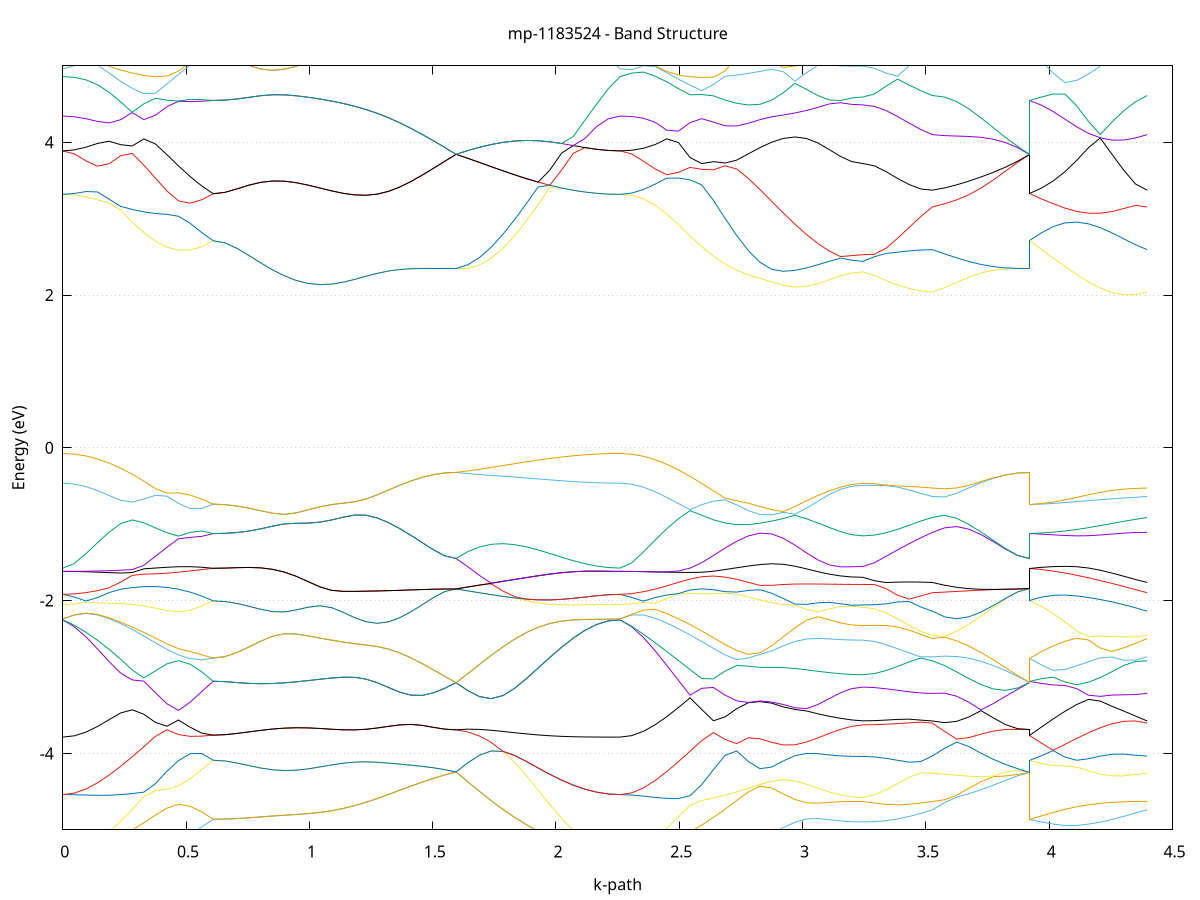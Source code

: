 set title 'mp-1183524 - Band Structure'
set xlabel 'k-path'
set ylabel 'Energy (eV)'
set grid y
set yrange [-5:5]
set terminal png size 800,600
set output 'mp-1183524_bands_gnuplot.png'
plot '-' using 1:2 with lines notitle, '-' using 1:2 with lines notitle, '-' using 1:2 with lines notitle, '-' using 1:2 with lines notitle, '-' using 1:2 with lines notitle, '-' using 1:2 with lines notitle, '-' using 1:2 with lines notitle, '-' using 1:2 with lines notitle, '-' using 1:2 with lines notitle, '-' using 1:2 with lines notitle, '-' using 1:2 with lines notitle, '-' using 1:2 with lines notitle, '-' using 1:2 with lines notitle, '-' using 1:2 with lines notitle, '-' using 1:2 with lines notitle, '-' using 1:2 with lines notitle, '-' using 1:2 with lines notitle, '-' using 1:2 with lines notitle, '-' using 1:2 with lines notitle, '-' using 1:2 with lines notitle, '-' using 1:2 with lines notitle, '-' using 1:2 with lines notitle, '-' using 1:2 with lines notitle, '-' using 1:2 with lines notitle, '-' using 1:2 with lines notitle, '-' using 1:2 with lines notitle, '-' using 1:2 with lines notitle, '-' using 1:2 with lines notitle, '-' using 1:2 with lines notitle, '-' using 1:2 with lines notitle, '-' using 1:2 with lines notitle, '-' using 1:2 with lines notitle, '-' using 1:2 with lines notitle, '-' using 1:2 with lines notitle, '-' using 1:2 with lines notitle, '-' using 1:2 with lines notitle, '-' using 1:2 with lines notitle, '-' using 1:2 with lines notitle, '-' using 1:2 with lines notitle, '-' using 1:2 with lines notitle, '-' using 1:2 with lines notitle, '-' using 1:2 with lines notitle, '-' using 1:2 with lines notitle, '-' using 1:2 with lines notitle, '-' using 1:2 with lines notitle, '-' using 1:2 with lines notitle, '-' using 1:2 with lines notitle, '-' using 1:2 with lines notitle, '-' using 1:2 with lines notitle, '-' using 1:2 with lines notitle, '-' using 1:2 with lines notitle, '-' using 1:2 with lines notitle, '-' using 1:2 with lines notitle, '-' using 1:2 with lines notitle, '-' using 1:2 with lines notitle, '-' using 1:2 with lines notitle, '-' using 1:2 with lines notitle, '-' using 1:2 with lines notitle, '-' using 1:2 with lines notitle, '-' using 1:2 with lines notitle, '-' using 1:2 with lines notitle, '-' using 1:2 with lines notitle, '-' using 1:2 with lines notitle, '-' using 1:2 with lines notitle
0.000000 -18.661055
0.046934 -18.657155
0.093868 -18.645655
0.140802 -18.626555
0.187735 -18.599955
0.234669 -18.566155
0.281603 -18.525455
0.328537 -18.478255
0.375471 -18.424855
0.422405 -18.365955
0.469338 -18.302055
0.516272 -18.233755
0.563206 -18.161855
0.610140 -18.087055
0.610140 -18.087055
0.658143 -18.085155
0.706146 -18.079355
0.754149 -18.070255
0.802152 -18.058155
0.850155 -18.043755
0.898158 -18.028255
0.946161 -18.012655
0.994164 -17.998255
1.042167 -17.986455
1.090170 -17.978355
1.138173 -17.974555
1.138173 -17.974555
1.183820 -17.975255
1.229466 -17.979655
1.275113 -17.987055
1.320759 -17.996255
1.366405 -18.006255
1.412052 -18.016055
1.457698 -18.024555
1.503344 -18.031155
1.548991 -18.035355
1.594637 -18.036755
1.594637 -18.036755
1.642164 -18.111055
1.689691 -18.183155
1.737219 -18.252255
1.784746 -18.317755
1.832273 -18.379055
1.879800 -18.435355
1.927327 -18.486355
1.974855 -18.531555
2.022382 -18.570455
2.069909 -18.602755
2.117436 -18.628055
2.164963 -18.646355
2.212490 -18.657455
2.260018 -18.661055
2.260018 -18.661055
2.307284 -18.657055
2.354551 -18.645355
2.401817 -18.625755
2.449084 -18.598555
2.496351 -18.564055
2.543617 -18.522755
2.590884 -18.474955
2.638150 -18.421355
2.685417 -18.362455
2.732683 -18.299155
2.779950 -18.232255
2.827217 -18.162855
2.874483 -18.092155
2.921750 -18.023255
2.969016 -18.046655
3.016283 -18.081655
3.016283 -18.081655
3.061929 -18.109855
3.107576 -18.132155
3.153222 -18.148255
3.198868 -18.157955
3.244515 -18.161155
3.244515 -18.161155
3.291405 -18.157855
3.338295 -18.147755
3.385185 -18.131155
3.432075 -18.108155
3.478966 -18.079055
3.525856 -18.044055
3.525856 -18.044055
3.575269 -18.027455
3.624683 -18.019255
3.674097 -18.017755
3.723510 -18.020655
3.772924 -18.025755
3.822338 -18.031155
3.871751 -18.035255
3.921165 -18.036755
3.921165 -18.087055
3.968781 -18.088655
4.016397 -18.086055
4.064013 -18.078755
4.111630 -18.066955
4.159246 -18.050555
4.206862 -18.029555
4.254478 -18.018655
4.302094 -18.018255
4.349710 -18.026255
4.397326 -18.044055
e
0.000000 -17.305455
0.046934 -17.315655
0.093868 -17.343955
0.140802 -17.385655
0.187735 -17.436955
0.234669 -17.495655
0.281603 -17.560155
0.328537 -17.629255
0.375471 -17.702055
0.422405 -17.777455
0.469338 -17.854655
0.516272 -17.932555
0.563206 -18.010355
0.610140 -18.087055
0.610140 -18.087055
0.658143 -18.085155
0.706146 -18.079355
0.754149 -18.070255
0.802152 -18.058155
0.850155 -18.043755
0.898158 -18.028255
0.946161 -18.012655
0.994164 -17.998255
1.042167 -17.986455
1.090170 -17.978355
1.138173 -17.974555
1.138173 -17.974555
1.183820 -17.975255
1.229466 -17.979655
1.275113 -17.987055
1.320759 -17.996255
1.366405 -18.006255
1.412052 -18.016055
1.457698 -18.024555
1.503344 -18.031155
1.548991 -18.035355
1.594637 -18.036755
1.594637 -18.036755
1.642164 -17.961355
1.689691 -17.885455
1.737219 -17.810155
1.784746 -17.736355
1.832273 -17.665255
1.879800 -17.597755
1.927327 -17.534855
1.974855 -17.477755
2.022382 -17.427355
2.069909 -17.384755
2.117436 -17.350555
2.164963 -17.325755
2.212490 -17.310555
2.260018 -17.305455
2.260018 -17.305455
2.307284 -17.316555
2.354551 -17.346455
2.401817 -17.389055
2.449084 -17.439655
2.496351 -17.495355
2.543617 -17.554255
2.590884 -17.615055
2.638150 -17.676455
2.685417 -17.737455
2.732683 -17.797155
2.779950 -17.854555
2.827217 -17.908855
2.874483 -17.959155
2.921750 -18.002955
2.969016 -17.951055
3.016283 -17.885155
3.016283 -17.885155
3.061929 -17.826755
3.107576 -17.775955
3.153222 -17.735855
3.198868 -17.709855
3.244515 -17.700755
3.244515 -17.700755
3.291405 -17.707455
3.338295 -17.727155
3.385185 -17.758555
3.432075 -17.800255
3.478966 -17.850155
3.525856 -17.906555
3.525856 -17.906555
3.575269 -17.936855
3.624683 -17.963555
3.674097 -17.986355
3.723510 -18.005055
3.772924 -18.019355
3.822338 -18.029255
3.871751 -18.035055
3.921165 -18.036755
3.921165 -18.087055
3.968781 -18.081555
4.016397 -18.072655
4.064013 -18.061355
4.111630 -18.048655
4.159246 -18.036055
4.206862 -18.025355
4.254478 -18.004355
4.302094 -17.975155
4.349710 -17.942355
4.397326 -17.906555
e
0.000000 -17.045955
0.046934 -17.045155
0.093868 -17.042655
0.140802 -17.038455
0.187735 -17.032655
0.234669 -17.025055
0.281603 -17.015755
0.328537 -17.004555
0.375471 -16.991555
0.422405 -16.976855
0.469338 -16.960355
0.516272 -16.942355
0.563206 -16.922955
0.610140 -16.902855
0.610140 -16.902855
0.658143 -16.908555
0.706146 -16.924255
0.754149 -16.946755
0.802152 -16.973355
0.850155 -17.001755
0.898158 -17.029955
0.946161 -17.056055
0.994164 -17.078255
1.042167 -17.094755
1.090170 -17.104055
1.138173 -17.105355
1.138173 -17.105355
1.183820 -17.098855
1.229466 -17.085355
1.275113 -17.065655
1.320759 -17.041155
1.366405 -17.013155
1.412052 -16.983055
1.457698 -16.951955
1.503344 -16.921155
1.548991 -16.891455
1.594637 -16.863355
1.594637 -16.863355
1.642164 -16.885555
1.689691 -16.907055
1.737219 -16.927555
1.784746 -16.946855
1.832273 -16.964855
1.879800 -16.981255
1.927327 -16.996055
1.974855 -17.009055
2.022382 -17.020255
2.069909 -17.029455
2.117436 -17.036655
2.164963 -17.041855
2.212490 -17.044955
2.260018 -17.045955
2.260018 -17.045955
2.307284 -17.046355
2.354551 -17.047555
2.401817 -17.049555
2.449084 -17.052355
2.496351 -17.055955
2.543617 -17.060355
2.590884 -17.065555
2.638150 -17.071355
2.685417 -17.077955
2.732683 -17.084955
2.779950 -17.092455
2.827217 -17.100055
2.874483 -17.107755
2.921750 -17.115155
2.969016 -17.122155
3.016283 -17.128655
3.016283 -17.128655
3.061929 -17.133955
3.107576 -17.138355
3.153222 -17.141655
3.198868 -17.143655
3.244515 -17.146355
3.244515 -17.146355
3.291405 -17.147255
3.338295 -17.145955
3.385185 -17.142155
3.432075 -17.136155
3.478966 -17.128155
3.525856 -17.118655
3.525856 -17.118655
3.575269 -17.100455
3.624683 -17.074355
3.674097 -17.041855
3.723510 -17.005355
3.772924 -16.967255
3.822338 -16.929855
3.871751 -16.894755
3.921165 -16.863355
3.921165 -16.902855
3.968781 -16.929855
4.016397 -16.956955
4.064013 -16.984255
4.111630 -17.011355
4.159246 -17.038055
4.206862 -17.063555
4.254478 -17.086555
4.302094 -17.105055
4.349710 -17.116455
4.397326 -17.118655
e
0.000000 -17.045955
0.046934 -17.039755
0.093868 -17.023455
0.140802 -17.001555
0.187735 -16.977355
0.234669 -16.952855
0.281603 -16.928955
0.328537 -16.906455
0.375471 -16.886055
0.422405 -16.869255
0.469338 -16.860955
0.516272 -16.866855
0.563206 -16.883155
0.610140 -16.902855
0.610140 -16.902855
0.658143 -16.908555
0.706146 -16.924255
0.754149 -16.946755
0.802152 -16.973355
0.850155 -17.001755
0.898158 -17.029955
0.946161 -17.056055
0.994164 -17.078255
1.042167 -17.094755
1.090170 -17.104055
1.138173 -17.105355
1.138173 -17.105355
1.183820 -17.098855
1.229466 -17.085355
1.275113 -17.065655
1.320759 -17.041155
1.366405 -17.013155
1.412052 -16.983055
1.457698 -16.951955
1.503344 -16.921155
1.548991 -16.891455
1.594637 -16.863355
1.594637 -16.863355
1.642164 -16.885555
1.689691 -16.907055
1.737219 -16.927555
1.784746 -16.946855
1.832273 -16.964855
1.879800 -16.981255
1.927327 -16.996055
1.974855 -17.009055
2.022382 -17.020255
2.069909 -17.029455
2.117436 -17.036655
2.164963 -17.041855
2.212490 -17.044955
2.260018 -17.045955
2.260018 -17.045955
2.307284 -17.037755
2.354551 -17.016255
2.401817 -16.987555
2.449084 -16.955655
2.496351 -16.922755
2.543617 -16.890255
2.590884 -16.859055
2.638150 -16.831355
2.685417 -16.817355
2.732683 -16.834255
2.779950 -16.863855
2.827217 -16.896955
2.874483 -16.931755
2.921750 -16.967355
2.969016 -17.003255
3.016283 -17.038455
3.016283 -17.038455
3.061929 -17.070955
3.107576 -17.100355
3.153222 -17.124455
3.198868 -17.140555
3.244515 -17.144255
3.244515 -17.144255
3.291405 -17.140155
3.338295 -17.131655
3.385185 -17.119555
3.432075 -17.103955
3.478966 -17.084655
3.525856 -17.062055
3.525856 -17.062055
3.575269 -17.047455
3.624683 -17.027955
3.674097 -17.004855
3.723510 -16.979055
3.772924 -16.951355
3.822338 -16.922355
3.871751 -16.892855
3.921165 -16.863355
3.921165 -16.902855
3.968781 -16.876355
4.016397 -16.850355
4.064013 -16.856355
4.111630 -16.892155
4.159246 -16.928055
4.206862 -16.962355
4.254478 -16.993355
4.302094 -17.020455
4.349710 -17.043355
4.397326 -17.062055
e
0.000000 -16.644155
0.046934 -16.646455
0.093868 -16.653255
0.140802 -16.664155
0.187735 -16.678755
0.234669 -16.696555
0.281603 -16.716755
0.328537 -16.738355
0.375471 -16.760255
0.422405 -16.780055
0.469338 -16.792755
0.516272 -16.791655
0.563206 -16.780455
0.610140 -16.765655
0.610140 -16.765655
0.658143 -16.762755
0.706146 -16.755455
0.754149 -16.746155
0.802152 -16.736755
0.850155 -16.728455
0.898158 -16.721655
0.946161 -16.716455
0.994164 -16.713255
1.042167 -16.711855
1.090170 -16.712455
1.138173 -16.715055
1.138173 -16.715055
1.183820 -16.719455
1.229466 -16.725955
1.275113 -16.734555
1.320759 -16.745455
1.366405 -16.758655
1.412052 -16.774455
1.457698 -16.792755
1.503344 -16.813755
1.548991 -16.837355
1.594637 -16.863355
1.594637 -16.863355
1.642164 -16.840655
1.689691 -16.817755
1.737219 -16.795055
1.784746 -16.772855
1.832273 -16.751455
1.879800 -16.731155
1.927327 -16.712255
1.974855 -16.695255
2.022382 -16.680255
2.069909 -16.667555
2.117436 -16.657455
2.164963 -16.650155
2.212490 -16.645655
2.260018 -16.644155
2.260018 -16.644155
2.307284 -16.646055
2.354551 -16.652055
2.401817 -16.661755
2.449084 -16.675155
2.496351 -16.692055
2.543617 -16.712055
2.590884 -16.734455
2.638150 -16.757255
2.685417 -16.769955
2.732683 -16.755555
2.779950 -16.753855
2.827217 -16.768155
2.874483 -16.781655
2.921750 -16.794155
2.969016 -16.805355
3.016283 -16.815255
3.016283 -16.815255
3.061929 -16.823155
3.107576 -16.829455
3.153222 -16.834055
3.198868 -16.836855
3.244515 -16.837855
3.244515 -16.837855
3.291405 -16.835255
3.338295 -16.827855
3.385185 -16.816455
3.432075 -16.802355
3.478966 -16.786655
3.525856 -16.770555
3.525856 -16.770555
3.575269 -16.768955
3.624683 -16.770255
3.674097 -16.775055
3.723510 -16.783655
3.772924 -16.796455
3.822338 -16.813955
3.871751 -16.836255
3.921165 -16.863355
3.921165 -16.765655
3.968781 -16.791955
4.016397 -16.822455
4.064013 -16.825255
4.111630 -16.801255
4.159246 -16.778555
4.206862 -16.757955
4.254478 -16.742355
4.302094 -16.743455
4.349710 -16.755455
4.397326 -16.770555
e
0.000000 -16.644155
0.046934 -16.644955
0.093868 -16.647355
0.140802 -16.651455
0.187735 -16.657055
0.234669 -16.664155
0.281603 -16.672755
0.328537 -16.682755
0.375471 -16.694055
0.422405 -16.706655
0.469338 -16.720355
0.516272 -16.734955
0.563206 -16.750155
0.610140 -16.765655
0.610140 -16.765655
0.658143 -16.762755
0.706146 -16.755455
0.754149 -16.746155
0.802152 -16.736755
0.850155 -16.728455
0.898158 -16.721655
0.946161 -16.716455
0.994164 -16.713255
1.042167 -16.711855
1.090170 -16.712455
1.138173 -16.715055
1.138173 -16.715055
1.183820 -16.719455
1.229466 -16.725955
1.275113 -16.734555
1.320759 -16.745455
1.366405 -16.758655
1.412052 -16.774455
1.457698 -16.792755
1.503344 -16.813755
1.548991 -16.837355
1.594637 -16.863355
1.594637 -16.863355
1.642164 -16.840655
1.689691 -16.817755
1.737219 -16.795055
1.784746 -16.772855
1.832273 -16.751455
1.879800 -16.731155
1.927327 -16.712255
1.974855 -16.695255
2.022382 -16.680255
2.069909 -16.667555
2.117436 -16.657455
2.164963 -16.650155
2.212490 -16.645655
2.260018 -16.644155
2.260018 -16.644155
2.307284 -16.645255
2.354551 -16.648955
2.401817 -16.654755
2.449084 -16.662655
2.496351 -16.672355
2.543617 -16.683755
2.590884 -16.696555
2.638150 -16.710255
2.685417 -16.724555
2.732683 -16.739255
2.779950 -16.732055
2.827217 -16.708555
2.874483 -16.686655
2.921750 -16.667155
2.969016 -16.650055
3.016283 -16.635855
3.016283 -16.635855
3.061929 -16.624655
3.107576 -16.616155
3.153222 -16.610155
3.198868 -16.606555
3.244515 -16.605355
3.244515 -16.605355
3.291405 -16.607755
3.338295 -16.614555
3.385185 -16.625855
3.432075 -16.641255
3.478966 -16.660355
3.525856 -16.682555
3.525856 -16.682555
3.575269 -16.697355
3.624683 -16.714455
3.674097 -16.734055
3.723510 -16.756055
3.772924 -16.780255
3.822338 -16.806555
3.871751 -16.834355
3.921165 -16.863355
3.921165 -16.765655
3.968781 -16.744555
4.016397 -16.728755
4.064013 -16.718455
4.111630 -16.713455
4.159246 -16.713055
4.206862 -16.716555
4.254478 -16.720155
4.302094 -16.711955
4.349710 -16.697055
4.397326 -16.682555
e
0.000000 -10.666055
0.046934 -10.658355
0.093868 -10.635655
0.140802 -10.598955
0.187735 -10.550455
0.234669 -10.495055
0.281603 -10.439755
0.328537 -10.388955
0.375471 -10.340755
0.422405 -10.291855
0.469338 -10.240555
0.516272 -10.185755
0.563206 -10.126955
0.610140 -10.063955
0.610140 -10.063955
0.658143 -10.060455
0.706146 -10.050355
0.754149 -10.035455
0.802152 -10.018555
0.850155 -10.003855
0.898158 -9.996055
0.946161 -9.999655
0.994164 -10.017255
1.042167 -10.048455
1.090170 -10.090855
1.138173 -10.141155
1.138173 -10.141155
1.183820 -10.193355
1.229466 -10.247255
1.275113 -10.300455
1.320759 -10.351055
1.366405 -10.397255
1.412052 -10.437255
1.457698 -10.469955
1.503344 -10.494155
1.548991 -10.508955
1.594637 -10.513955
1.594637 -10.513955
1.642164 -10.566655
1.689691 -10.609355
1.737219 -10.642655
1.784746 -10.667255
1.832273 -10.684155
1.879800 -10.694355
1.927327 -10.698855
1.974855 -10.698755
2.022382 -10.695355
2.069909 -10.689355
2.117436 -10.682055
2.164963 -10.674555
2.212490 -10.668455
2.260018 -10.665955
2.260018 -10.665955
2.307284 -10.656655
2.354551 -10.628855
2.401817 -10.583055
2.449084 -10.520155
2.496351 -10.441355
2.543617 -10.383655
2.590884 -10.354355
2.638150 -10.321255
2.685417 -10.284755
2.732683 -10.245255
2.779950 -10.203555
2.827217 -10.160455
2.874483 -10.116955
2.921750 -10.074255
2.969016 -10.033955
3.016283 -9.998355
3.016283 -9.998355
3.061929 -9.974555
3.107576 -9.972355
3.153222 -9.987055
3.198868 -10.018755
3.244515 -10.029355
3.244515 -10.029355
3.291405 -10.088755
3.338295 -10.154855
3.385185 -10.209655
3.432075 -10.252155
3.478966 -10.281855
3.525856 -10.298455
3.525856 -10.298455
3.575269 -10.332155
3.624683 -10.367855
3.674097 -10.403855
3.723510 -10.438055
3.772924 -10.468355
3.822338 -10.492455
3.871751 -10.508355
3.921165 -10.513955
3.921165 -10.063955
3.968781 -10.092255
4.016397 -10.119855
4.064013 -10.145755
4.111630 -10.169955
4.159246 -10.192555
4.206862 -10.214055
4.254478 -10.235055
4.302094 -10.255955
4.349710 -10.277055
4.397326 -10.298455
e
0.000000 -10.466555
0.046934 -10.463055
0.093868 -10.452155
0.140802 -10.433355
0.187735 -10.404855
0.234669 -10.362355
0.281603 -10.299555
0.328537 -10.213055
0.375471 -10.105855
0.422405 -9.982055
0.469338 -9.850455
0.516272 -9.925455
0.563206 -9.996755
0.610140 -10.063955
0.610140 -10.063955
0.658143 -10.060455
0.706146 -10.050355
0.754149 -10.035455
0.802152 -10.018555
0.850155 -10.003855
0.898158 -9.996055
0.946161 -9.999655
0.994164 -10.017255
1.042167 -10.048455
1.090170 -10.090855
1.138173 -10.141155
1.138173 -10.141155
1.183820 -10.193355
1.229466 -10.247255
1.275113 -10.300455
1.320759 -10.351055
1.366405 -10.397255
1.412052 -10.437255
1.457698 -10.469955
1.503344 -10.494155
1.548991 -10.508955
1.594637 -10.513955
1.594637 -10.513955
1.642164 -10.450755
1.689691 -10.377055
1.737219 -10.292755
1.784746 -10.198555
1.832273 -10.095055
1.879800 -9.983655
1.927327 -9.979155
1.974855 -10.098255
2.022382 -10.203355
2.069909 -10.293055
2.117436 -10.365855
2.164963 -10.420455
2.212490 -10.454755
2.260018 -10.466555
2.260018 -10.466555
2.307284 -10.464255
2.354551 -10.457255
2.401817 -10.445655
2.449084 -10.429355
2.496351 -10.408655
2.543617 -10.347855
2.590884 -10.241455
2.638150 -10.123855
2.685417 -9.997155
2.732683 -9.863355
2.779950 -9.773455
2.827217 -9.816955
2.874483 -9.854655
2.921750 -9.886355
2.969016 -9.912255
3.016283 -9.931755
3.016283 -9.931755
3.061929 -9.939855
3.107576 -9.934955
3.153222 -9.977855
3.198868 -9.981955
3.244515 -9.983355
3.244515 -9.983355
3.291405 -9.912555
3.338295 -9.926055
3.385185 -9.961955
3.432075 -10.009355
3.478966 -10.065555
3.525856 -10.128055
3.525856 -10.128055
3.575269 -10.209255
3.624683 -10.285755
3.674097 -10.354055
3.723510 -10.411655
3.772924 -10.456855
3.822338 -10.489055
3.871751 -10.507855
3.921165 -10.513955
3.921165 -10.063955
3.968781 -10.037055
4.016397 -10.015055
4.064013 -10.002655
4.111630 -10.003455
4.159246 -10.017655
4.206862 -10.040955
4.254478 -10.068055
4.302094 -10.094055
4.349710 -10.114955
4.397326 -10.128055
e
0.000000 -9.251555
0.046934 -9.261155
0.093868 -9.289155
0.140802 -9.333455
0.187735 -9.391255
0.234669 -9.459155
0.281603 -9.533855
0.328537 -9.612555
0.375471 -9.692755
0.422405 -9.772555
0.469338 -9.844855
0.516272 -9.696755
0.563206 -9.539655
0.610140 -9.375855
0.610140 -9.375855
0.658143 -9.378255
0.706146 -9.385055
0.754149 -9.394855
0.802152 -9.405255
0.850155 -9.412655
0.898158 -9.413055
0.946161 -9.402555
0.994164 -9.379255
1.042167 -9.344055
1.090170 -9.299755
1.138173 -9.249755
1.138173 -9.249755
1.183820 -9.199855
1.229466 -9.149855
1.275113 -9.101855
1.320759 -9.057255
1.366405 -9.017355
1.412052 -8.983255
1.457698 -8.955855
1.503344 -8.935755
1.548991 -8.923455
1.594637 -8.919355
1.594637 -8.919355
1.642164 -9.079455
1.689691 -9.240555
1.737219 -9.400355
1.784746 -9.556255
1.832273 -9.706255
1.879800 -9.847855
1.927327 -9.866255
1.974855 -9.745555
2.022382 -9.625255
2.069909 -9.510455
2.117436 -9.407755
2.164963 -9.324955
2.212490 -9.270555
2.260018 -9.251555
2.260018 -9.251555
2.307284 -9.259855
2.354551 -9.284055
2.401817 -9.322055
2.449084 -9.370955
2.496351 -9.427355
2.543617 -9.488155
2.590884 -9.550455
2.638150 -9.611655
2.685417 -9.670055
2.732683 -9.724255
2.779950 -9.724955
2.827217 -9.584455
2.874483 -9.444755
2.921750 -9.536255
2.969016 -9.662655
3.016283 -9.773255
3.016283 -9.773255
3.061929 -9.863255
3.107576 -9.927855
3.153222 -9.911155
3.198868 -9.899855
3.244515 -9.895955
3.244515 -9.895955
3.291405 -9.903655
3.338295 -9.812755
3.385185 -9.702055
3.432075 -9.582255
3.478966 -9.454755
3.525856 -9.320655
3.525856 -9.320655
3.575269 -9.224555
3.624683 -9.140555
3.674097 -9.069855
3.723510 -9.013055
3.772924 -8.970155
3.822338 -8.940955
3.871751 -8.924455
3.921165 -8.919355
3.921165 -9.375855
3.968781 -9.415255
4.016397 -9.445255
4.064013 -9.458955
4.111630 -9.450755
4.159246 -9.418855
4.206862 -9.366055
4.254478 -9.296855
4.302094 -9.233955
4.349710 -9.270255
4.397326 -9.320655
e
0.000000 -7.838355
0.046934 -7.850155
0.093868 -7.885455
0.140802 -7.944055
0.187735 -8.025355
0.234669 -8.128055
0.281603 -8.249755
0.328537 -8.387755
0.375471 -8.538855
0.422405 -8.699455
0.469338 -8.866455
0.516272 -9.036755
0.563206 -9.207355
0.610140 -9.375855
0.610140 -9.375855
0.658143 -9.378255
0.706146 -9.385055
0.754149 -9.394855
0.802152 -9.405255
0.850155 -9.412655
0.898158 -9.413055
0.946161 -9.402555
0.994164 -9.379255
1.042167 -9.344055
1.090170 -9.299755
1.138173 -9.249755
1.138173 -9.249755
1.183820 -9.199855
1.229466 -9.149855
1.275113 -9.101855
1.320759 -9.057255
1.366405 -9.017355
1.412052 -8.983255
1.457698 -8.955855
1.503344 -8.935755
1.548991 -8.923455
1.594637 -8.919355
1.594637 -8.919355
1.642164 -8.762655
1.689691 -8.611655
1.737219 -8.468855
1.784746 -8.336455
1.832273 -8.216555
1.879800 -8.111155
1.927327 -8.022155
1.974855 -7.950855
2.022382 -7.898055
2.069909 -7.863455
2.117436 -7.844855
2.164963 -7.838255
2.212490 -7.837855
2.260018 -7.838355
2.260018 -7.838355
2.307284 -7.852255
2.354551 -7.893355
2.401817 -7.960655
2.449084 -8.052255
2.496351 -8.165355
2.543617 -8.296555
2.590884 -8.442155
2.638150 -8.597855
2.685417 -8.759955
2.732683 -8.924355
2.779950 -9.087355
2.827217 -9.245755
2.874483 -9.396155
2.921750 -9.308455
2.969016 -9.179655
3.016283 -9.061855
3.016283 -9.061855
3.061929 -8.962055
3.107576 -8.879655
3.153222 -8.817955
3.198868 -8.779755
3.244515 -8.766755
3.244515 -8.766755
3.291405 -8.774355
3.338295 -8.797255
3.385185 -8.834955
3.432075 -8.887155
3.478966 -8.952855
3.525856 -9.030655
3.525856 -9.030655
3.575269 -9.027155
3.624683 -9.014155
3.674097 -8.995455
3.723510 -8.974355
3.772924 -8.953655
3.822338 -8.936055
3.871751 -8.923855
3.921165 -8.919355
3.921165 -9.375855
3.968781 -9.333155
4.016397 -9.291955
4.064013 -9.255855
4.111630 -9.227855
4.159246 -9.210055
4.206862 -9.204355
4.254478 -9.212055
4.302094 -9.215755
4.349710 -9.126055
4.397326 -9.030655
e
0.000000 -5.332855
0.046934 -5.338655
0.093868 -5.353555
0.140802 -5.370255
0.187735 -5.381155
0.234669 -5.380755
0.281603 -5.365855
0.328537 -5.334955
0.375471 -5.287855
0.422405 -5.225155
0.469338 -5.148455
0.516272 -5.059855
0.563206 -4.962655
0.610140 -4.862055
0.610140 -4.862055
0.658143 -4.859655
0.706146 -4.853055
0.754149 -4.843155
0.802152 -4.831655
0.850155 -4.820155
0.898158 -4.809755
0.946161 -4.799855
0.994164 -4.788455
1.042167 -4.772855
1.090170 -4.750655
1.138173 -4.720255
1.138173 -4.720255
1.183820 -4.683455
1.229466 -4.639655
1.275113 -4.590255
1.320759 -4.537055
1.366405 -4.482255
1.412052 -4.427855
1.457698 -4.375455
1.503344 -4.326455
1.548991 -4.282055
1.594637 -4.243755
1.594637 -4.243755
1.642164 -4.370855
1.689691 -4.497255
1.737219 -4.618755
1.784746 -4.732955
1.832273 -4.838255
1.879800 -4.933455
1.927327 -5.017855
1.974855 -5.091155
2.022382 -5.152955
2.069909 -5.203355
2.117436 -5.242255
2.164963 -5.269955
2.212490 -5.311655
2.260018 -5.332855
2.260018 -5.332855
2.307284 -5.342455
2.354551 -5.366655
2.401817 -5.395255
2.449084 -5.418955
2.496351 -5.431555
2.543617 -5.430055
2.590884 -5.413155
2.638150 -5.381055
2.685417 -5.334855
2.732683 -5.276155
2.779950 -5.206955
2.827217 -5.130255
2.874483 -5.049555
2.921750 -4.970455
2.969016 -4.901755
3.016283 -4.858455
3.016283 -4.858455
3.061929 -4.852655
3.107576 -4.867655
3.153222 -4.884055
3.198868 -4.894555
3.244515 -4.898055
3.244515 -4.898055
3.291405 -4.893655
3.338295 -4.880255
3.385185 -4.857755
3.432075 -4.826155
3.478966 -4.786055
3.525856 -4.738755
3.525856 -4.738755
3.575269 -4.644455
3.624683 -4.572955
3.674097 -4.528255
3.723510 -4.475455
3.772924 -4.416555
3.822338 -4.354055
3.871751 -4.292855
3.921165 -4.243755
3.921165 -4.862055
3.968781 -4.898755
4.016397 -4.924955
4.064013 -4.938455
4.111630 -4.938455
4.159246 -4.925455
4.206862 -4.900455
4.254478 -4.865655
4.302094 -4.824155
4.349710 -4.780155
4.397326 -4.738755
e
0.000000 -5.291855
0.046934 -5.283455
0.093868 -5.258155
0.140802 -5.216455
0.187735 -5.159155
0.234669 -5.087455
0.281603 -5.002955
0.328537 -4.908255
0.375471 -4.808355
0.422405 -4.716155
0.469338 -4.667255
0.516272 -4.692455
0.563206 -4.766855
0.610140 -4.862055
0.610140 -4.862055
0.658143 -4.859655
0.706146 -4.853055
0.754149 -4.843155
0.802152 -4.831655
0.850155 -4.820155
0.898158 -4.809755
0.946161 -4.799855
0.994164 -4.788455
1.042167 -4.772855
1.090170 -4.750655
1.138173 -4.720255
1.138173 -4.720255
1.183820 -4.683455
1.229466 -4.639655
1.275113 -4.590255
1.320759 -4.537055
1.366405 -4.482255
1.412052 -4.427855
1.457698 -4.375455
1.503344 -4.326455
1.548991 -4.282055
1.594637 -4.243755
1.594637 -4.243755
1.642164 -4.370855
1.689691 -4.497255
1.737219 -4.618755
1.784746 -4.732955
1.832273 -4.838255
1.879800 -4.933455
1.927327 -5.017855
1.974855 -5.091155
2.022382 -5.152955
2.069909 -5.203355
2.117436 -5.242255
2.164963 -5.269955
2.212490 -5.286455
2.260018 -5.291855
2.260018 -5.291855
2.307284 -5.284355
2.354551 -5.261655
2.401817 -5.224155
2.449084 -5.172255
2.496351 -5.106655
2.543617 -5.028255
2.590884 -4.938155
2.638150 -4.837955
2.685417 -4.729855
2.732683 -4.617255
2.779950 -4.507455
2.827217 -4.428755
2.874483 -4.452455
2.921750 -4.531955
2.969016 -4.603955
3.016283 -4.646855
3.016283 -4.646855
3.061929 -4.652255
3.107576 -4.640755
3.153222 -4.632455
3.198868 -4.630655
3.244515 -4.630855
3.244515 -4.630855
3.291405 -4.649755
3.338295 -4.668455
3.385185 -4.673755
3.432075 -4.666055
3.478966 -4.649155
3.525856 -4.630055
3.525856 -4.630055
3.575269 -4.607255
3.624683 -4.549655
3.674097 -4.457155
3.723510 -4.370655
3.772924 -4.305455
3.822338 -4.295855
3.871751 -4.275555
3.921165 -4.243755
3.921165 -4.862055
3.968781 -4.818455
4.016397 -4.773255
4.064013 -4.732055
4.111630 -4.698655
4.159246 -4.673255
4.206862 -4.654455
4.254478 -4.641055
4.302094 -4.633055
4.349710 -4.629755
4.397326 -4.630055
e
0.000000 -5.291855
0.046934 -5.274655
0.093868 -5.222855
0.140802 -5.138655
0.187735 -5.025655
0.234669 -4.888555
0.281603 -4.733055
0.328537 -4.566155
0.375471 -4.488355
0.422405 -4.467855
0.469338 -4.423555
0.516272 -4.330855
0.563206 -4.211155
0.610140 -4.089455
0.610140 -4.089455
0.658143 -4.099555
0.706146 -4.125755
0.754149 -4.159255
0.802152 -4.191255
0.850155 -4.214355
0.898158 -4.224255
0.946161 -4.219655
0.994164 -4.202655
1.042167 -4.177755
1.090170 -4.150755
1.138173 -4.127855
1.138173 -4.127855
1.183820 -4.114455
1.229466 -4.111055
1.275113 -4.116355
1.320759 -4.127155
1.366405 -4.140355
1.412052 -4.154455
1.457698 -4.169955
1.503344 -4.188455
1.548991 -4.212555
1.594637 -4.243755
1.594637 -4.243755
1.642164 -4.123355
1.689691 -4.023955
1.737219 -3.968455
1.784746 -3.973555
1.832273 -4.120055
1.879800 -4.292155
1.927327 -4.478555
1.974855 -4.667855
2.022382 -4.848855
2.069909 -5.011555
2.117436 -5.147155
2.164963 -5.248755
2.212490 -5.286455
2.260018 -5.291855
2.260018 -5.291855
2.307284 -5.271255
2.354551 -5.210355
2.401817 -5.112355
2.449084 -4.982155
2.496351 -4.828455
2.543617 -4.680755
2.590884 -4.616655
2.638150 -4.584055
2.685417 -4.547655
2.732683 -4.504155
2.779950 -4.455255
2.827217 -4.405555
2.874483 -4.363955
2.921750 -4.344855
2.969016 -4.360155
3.016283 -4.403455
3.016283 -4.403455
3.061929 -4.455555
3.107576 -4.504955
3.153222 -4.544355
3.198868 -4.569355
3.244515 -4.577955
3.244515 -4.577955
3.291405 -4.542955
3.338295 -4.476755
3.385185 -4.396555
3.432075 -4.312355
3.478966 -4.256055
3.525856 -4.258955
3.525856 -4.258955
3.575269 -4.273055
3.624683 -4.286855
3.674097 -4.298655
3.723510 -4.305655
3.772924 -4.295955
3.822338 -4.242555
3.871751 -4.223255
3.921165 -4.243755
3.921165 -4.089455
3.968781 -4.133755
4.016397 -4.158655
4.064013 -4.165355
4.111630 -4.179955
4.159246 -4.227655
4.206862 -4.270855
4.254478 -4.294255
4.302094 -4.294455
4.349710 -4.276455
4.397326 -4.258955
e
0.000000 -4.539355
0.046934 -4.541355
0.093868 -4.545555
0.140802 -4.548755
0.187735 -4.547655
0.234669 -4.540055
0.281603 -4.526055
0.328537 -4.507655
0.375471 -4.395955
0.422405 -4.233655
0.469338 -4.094755
0.516272 -4.003855
0.563206 -4.000755
0.610140 -4.089455
0.610140 -4.089455
0.658143 -4.099555
0.706146 -4.125755
0.754149 -4.159255
0.802152 -4.191255
0.850155 -4.214355
0.898158 -4.224255
0.946161 -4.219655
0.994164 -4.202655
1.042167 -4.177755
1.090170 -4.150755
1.138173 -4.127855
1.138173 -4.127855
1.183820 -4.114455
1.229466 -4.111055
1.275113 -4.116355
1.320759 -4.127155
1.366405 -4.140355
1.412052 -4.154455
1.457698 -4.169955
1.503344 -4.188455
1.548991 -4.212555
1.594637 -4.243755
1.594637 -4.243755
1.642164 -4.123355
1.689691 -4.023955
1.737219 -3.968455
1.784746 -3.973555
1.832273 -4.027455
1.879800 -4.105455
1.927327 -4.190655
1.974855 -4.273755
2.022382 -4.349755
2.069909 -4.415455
2.117436 -4.468555
2.164963 -4.507555
2.212490 -4.531355
2.260018 -4.539355
2.260018 -4.539355
2.307284 -4.545055
2.354551 -4.559455
2.401817 -4.576355
2.449084 -4.589155
2.496351 -4.590255
2.543617 -4.553955
2.590884 -4.408655
2.638150 -4.215755
2.685417 -4.026255
2.732683 -3.968555
2.779950 -4.106755
2.827217 -4.200055
2.874483 -4.179855
2.921750 -4.098955
2.969016 -4.030455
3.016283 -4.000155
3.016283 -4.000155
3.061929 -4.004255
3.107576 -4.020355
3.153222 -4.033055
3.198868 -4.038755
3.244515 -4.040055
3.244515 -4.040055
3.291405 -4.046455
3.338295 -4.064455
3.385185 -4.090555
3.432075 -4.115455
3.478966 -4.107155
3.525856 -4.034455
3.525856 -4.034455
3.575269 -3.934155
3.624683 -3.852955
3.674097 -3.910155
3.723510 -3.998455
3.772924 -4.076855
3.822338 -4.144255
3.871751 -4.199955
3.921165 -4.243755
3.921165 -4.089455
3.968781 -4.029455
4.016397 -3.963555
4.064013 -4.047755
4.111630 -4.090055
4.159246 -4.070055
4.206862 -4.035155
4.254478 -4.011355
4.302094 -4.009155
4.349710 -4.024255
4.397326 -4.034455
e
0.000000 -4.539355
0.046934 -4.520355
0.093868 -4.466555
0.140802 -4.385255
0.187735 -4.284055
0.234669 -4.168855
0.281603 -4.043955
0.328537 -3.912755
0.375471 -3.777855
0.422405 -3.690555
0.469338 -3.753155
0.516272 -3.777055
0.563206 -3.774255
0.610140 -3.761155
0.610140 -3.761155
0.658143 -3.755055
0.706146 -3.739255
0.754149 -3.718955
0.802152 -3.698555
0.850155 -3.681455
0.898158 -3.669555
0.946161 -3.664455
0.994164 -3.666255
1.042167 -3.673755
1.090170 -3.683755
1.138173 -3.691555
1.138173 -3.691555
1.183820 -3.692255
1.229466 -3.684055
1.275113 -3.667455
1.320759 -3.646155
1.366405 -3.627155
1.412052 -3.620455
1.457698 -3.633355
1.503344 -3.659255
1.548991 -3.682555
1.594637 -3.691655
1.594637 -3.691655
1.642164 -3.719455
1.689691 -3.772255
1.737219 -3.855755
1.784746 -3.972255
1.832273 -4.027455
1.879800 -4.105455
1.927327 -4.190655
1.974855 -4.273755
2.022382 -4.349755
2.069909 -4.415455
2.117436 -4.468555
2.164963 -4.507555
2.212490 -4.531355
2.260018 -4.539355
2.260018 -4.539355
2.307284 -4.516155
2.354551 -4.451355
2.401817 -4.355555
2.449084 -4.238655
2.496351 -4.108455
2.543617 -3.971055
2.590884 -3.833455
2.638150 -3.727755
2.685417 -3.816955
2.732683 -3.872055
2.779950 -3.796555
2.827217 -3.808355
2.874483 -3.855155
2.921750 -3.889855
2.969016 -3.887955
3.016283 -3.850955
3.016283 -3.850955
3.061929 -3.797455
3.107576 -3.739655
3.153222 -3.686755
3.198868 -3.645455
3.244515 -3.626655
3.244515 -3.626655
3.291405 -3.624355
3.338295 -3.618155
3.385185 -3.609655
3.432075 -3.600355
3.478966 -3.590255
3.525856 -3.603855
3.525856 -3.603855
3.575269 -3.710155
3.624683 -3.813355
3.674097 -3.793655
3.723510 -3.747155
3.772924 -3.708855
3.822338 -3.686455
3.871751 -3.685655
3.921165 -3.691655
3.921165 -3.761155
3.968781 -3.865555
4.016397 -3.958655
4.064013 -3.881755
4.111630 -3.803855
4.159246 -3.729755
4.206862 -3.664455
4.254478 -3.612655
4.302094 -3.580255
4.349710 -3.575355
4.397326 -3.603855
e
0.000000 -3.786855
0.046934 -3.769955
0.093868 -3.721655
0.140802 -3.647855
0.187735 -3.558255
0.234669 -3.470555
0.281603 -3.429655
0.328537 -3.487455
0.375471 -3.593855
0.422405 -3.644055
0.469338 -3.562955
0.516272 -3.656555
0.563206 -3.734555
0.610140 -3.761155
0.610140 -3.761155
0.658143 -3.755055
0.706146 -3.739255
0.754149 -3.718955
0.802152 -3.698555
0.850155 -3.681455
0.898158 -3.669555
0.946161 -3.664455
0.994164 -3.666255
1.042167 -3.673755
1.090170 -3.683755
1.138173 -3.691555
1.138173 -3.691555
1.183820 -3.692255
1.229466 -3.684055
1.275113 -3.667455
1.320759 -3.646155
1.366405 -3.627155
1.412052 -3.620455
1.457698 -3.633355
1.503344 -3.659255
1.548991 -3.682555
1.594637 -3.691655
1.594637 -3.691655
1.642164 -3.682555
1.689691 -3.686155
1.737219 -3.697455
1.784746 -3.712855
1.832273 -3.729255
1.879800 -3.744955
1.927327 -3.758455
1.974855 -3.769155
2.022382 -3.776855
2.069909 -3.781955
2.117436 -3.784855
2.164963 -3.786255
2.212490 -3.786755
2.260018 -3.786855
2.260018 -3.786855
2.307284 -3.767255
2.354551 -3.711255
2.401817 -3.626255
2.449084 -3.519955
2.496351 -3.399955
2.543617 -3.273255
2.590884 -3.424655
2.638150 -3.572655
2.685417 -3.522855
2.732683 -3.415055
2.779950 -3.336755
2.827217 -3.322055
2.874483 -3.342255
2.921750 -3.391555
2.969016 -3.424355
3.016283 -3.444955
3.016283 -3.444955
3.061929 -3.482055
3.107576 -3.513755
3.153222 -3.540355
3.198868 -3.562255
3.244515 -3.574055
3.244515 -3.574055
3.291405 -3.571255
3.338295 -3.563855
3.385185 -3.555155
3.432075 -3.551855
3.478966 -3.564255
3.525856 -3.575655
3.525856 -3.575655
3.575269 -3.597455
3.624683 -3.580455
3.674097 -3.523555
3.723510 -3.441055
3.772924 -3.534155
3.822338 -3.622155
3.871751 -3.676455
3.921165 -3.691655
3.921165 -3.761155
3.968781 -3.654455
4.016397 -3.548955
4.064013 -3.448855
4.111630 -3.360555
4.159246 -3.293255
4.206862 -3.315055
4.254478 -3.382855
4.302094 -3.446055
4.349710 -3.510455
4.397326 -3.575655
e
0.000000 -2.252855
0.046934 -2.342255
0.093868 -2.474755
0.140802 -2.632855
0.187735 -2.798755
0.234669 -2.949655
0.281603 -3.038155
0.328537 -3.054255
0.375471 -3.204455
0.422405 -3.350955
0.469338 -3.437455
0.516272 -3.330255
0.563206 -3.191255
0.610140 -3.055355
0.610140 -3.055355
0.658143 -3.061055
0.706146 -3.073155
0.754149 -3.083455
0.802152 -3.087755
0.850155 -3.085255
0.898158 -3.076655
0.946161 -3.063355
0.994164 -3.047155
1.042167 -3.029655
1.090170 -3.013355
1.138173 -3.002555
1.138173 -3.002555
1.183820 -3.004755
1.229466 -3.027755
1.275113 -3.074655
1.320759 -3.137055
1.366405 -3.198255
1.412052 -3.238055
1.457698 -3.240955
1.503344 -3.207055
1.548991 -3.147655
1.594637 -3.073355
1.594637 -3.073355
1.642164 -3.178455
1.689691 -3.256355
1.737219 -3.283555
1.784746 -3.243255
1.832273 -3.147455
1.879800 -3.021555
1.927327 -2.883755
1.974855 -2.744655
2.022382 -2.611755
2.069909 -2.491355
2.117436 -2.389455
2.164963 -2.312155
2.212490 -2.265255
2.260018 -2.252855
2.260018 -2.252855
2.307284 -2.343255
2.354551 -2.483155
2.401817 -2.656655
2.449084 -2.847155
2.496351 -3.043355
2.543617 -3.238155
2.590884 -3.147855
2.638150 -3.137255
2.685417 -3.237155
2.732683 -3.311055
2.779950 -3.334155
2.827217 -3.313355
2.874483 -3.328255
2.921750 -3.360155
2.969016 -3.402455
3.016283 -3.413455
3.016283 -3.413455
3.061929 -3.359655
3.107576 -3.283555
3.153222 -3.208055
3.198868 -3.152555
3.244515 -3.132055
3.244515 -3.132055
3.291405 -3.138555
3.338295 -3.154155
3.385185 -3.173455
3.432075 -3.193455
3.478966 -3.209355
3.525856 -3.214655
3.525856 -3.214655
3.575269 -3.211355
3.624683 -3.251355
3.674097 -3.329555
3.723510 -3.430155
3.772924 -3.348355
3.822338 -3.253955
3.871751 -3.161655
3.921165 -3.073355
3.921165 -3.055355
3.968781 -3.084255
4.016397 -3.103855
4.064013 -3.110955
4.111630 -3.152555
4.159246 -3.238155
4.206862 -3.253355
4.254478 -3.236655
4.302094 -3.232955
4.349710 -3.229655
4.397326 -3.214655
e
0.000000 -2.252855
0.046934 -2.323255
0.093868 -2.414355
0.140802 -2.519355
0.187735 -2.637655
0.234669 -2.767755
0.281603 -2.907555
0.328537 -3.011355
0.375471 -2.919855
0.422405 -2.828055
0.469338 -2.786055
0.516272 -2.832855
0.563206 -2.932455
0.610140 -3.055355
0.610140 -3.055355
0.658143 -3.061055
0.706146 -3.073155
0.754149 -3.083455
0.802152 -3.087755
0.850155 -3.085255
0.898158 -3.076655
0.946161 -3.063355
0.994164 -3.047155
1.042167 -3.029655
1.090170 -3.013355
1.138173 -3.002555
1.138173 -3.002555
1.183820 -3.004755
1.229466 -3.027755
1.275113 -3.074655
1.320759 -3.137055
1.366405 -3.198255
1.412052 -3.238055
1.457698 -3.240955
1.503344 -3.207055
1.548991 -3.147655
1.594637 -3.073355
1.594637 -3.073355
1.642164 -3.178455
1.689691 -3.256355
1.737219 -3.283555
1.784746 -3.243255
1.832273 -3.147455
1.879800 -3.021555
1.927327 -2.883755
1.974855 -2.744655
2.022382 -2.611755
2.069909 -2.491355
2.117436 -2.389455
2.164963 -2.312155
2.212490 -2.265255
2.260018 -2.252855
2.260018 -2.252855
2.307284 -2.336455
2.354551 -2.439655
2.401817 -2.550455
2.449084 -2.666055
2.496351 -2.784255
2.543617 -2.903255
2.590884 -3.019755
2.638150 -3.024555
2.685417 -2.923255
2.732683 -2.850155
2.779950 -2.857355
2.827217 -2.874555
2.874483 -2.873855
2.921750 -2.876455
2.969016 -2.888455
3.016283 -2.906155
3.016283 -2.906155
3.061929 -2.925055
3.107576 -2.942755
3.153222 -2.957155
3.198868 -2.966755
3.244515 -2.970155
3.244515 -2.970155
3.291405 -2.955055
3.338295 -2.915455
3.385185 -2.861155
3.432075 -2.801955
3.478966 -2.751855
3.525856 -2.787755
3.525856 -2.787755
3.575269 -2.849755
3.624683 -2.932955
3.674097 -3.020155
3.723510 -3.098955
3.772924 -3.155955
3.822338 -3.174555
3.871751 -3.144455
3.921165 -3.073355
3.921165 -3.055355
3.968781 -3.021355
4.016397 -3.003255
4.064013 -3.064255
4.111630 -3.101055
4.159246 -3.067555
4.206862 -3.007755
4.254478 -2.930655
4.302094 -2.849755
4.349710 -2.796655
4.397326 -2.787755
e
0.000000 -2.239755
0.046934 -2.188355
0.093868 -2.167255
0.140802 -2.188455
0.187735 -2.235855
0.234669 -2.300155
0.281603 -2.377055
0.328537 -2.462655
0.375471 -2.551755
0.422405 -2.637655
0.469338 -2.710955
0.516272 -2.759955
0.563206 -2.774355
0.610140 -2.752755
0.610140 -2.752755
0.658143 -2.732655
0.706146 -2.679655
0.754149 -2.608055
0.802152 -2.532055
0.850155 -2.467555
0.898158 -2.433755
0.946161 -2.437255
0.994164 -2.461455
1.042167 -2.490455
1.090170 -2.518055
1.138173 -2.543055
1.138173 -2.543055
1.183820 -2.563955
1.229466 -2.581755
1.275113 -2.601455
1.320759 -2.634255
1.366405 -2.684655
1.412052 -2.749955
1.457698 -2.825555
1.503344 -2.907355
1.548991 -2.991455
1.594637 -3.073355
1.594637 -3.073355
1.642164 -2.956055
1.689691 -2.835355
1.737219 -2.716955
1.784746 -2.605455
1.832273 -2.504655
1.879800 -2.418255
1.927327 -2.349355
1.974855 -2.299955
2.022382 -2.269255
2.069909 -2.253355
2.117436 -2.246855
2.164963 -2.244955
2.212490 -2.243455
2.260018 -2.239755
2.260018 -2.239755
2.307284 -2.187155
2.354551 -2.188055
2.401817 -2.231455
2.449084 -2.293855
2.496351 -2.367655
2.543617 -2.449355
2.590884 -2.536355
2.638150 -2.625055
2.685417 -2.709555
2.732683 -2.773255
2.779950 -2.750255
2.827217 -2.704855
2.874483 -2.658655
2.921750 -2.592555
2.969016 -2.534955
3.016283 -2.502255
3.016283 -2.502255
3.061929 -2.494855
3.107576 -2.501055
3.153222 -2.510255
3.198868 -2.515955
3.244515 -2.517555
3.244515 -2.517555
3.291405 -2.535055
3.338295 -2.577555
3.385185 -2.630255
3.432075 -2.684455
3.478966 -2.736555
3.525856 -2.735755
3.525856 -2.735755
3.575269 -2.727055
3.624683 -2.731755
3.674097 -2.754455
3.723510 -2.794455
3.772924 -2.849155
3.822338 -2.915355
3.871751 -2.990755
3.921165 -3.073355
3.921165 -2.752755
3.968781 -2.842355
4.016397 -2.913255
4.064013 -2.900255
4.111630 -2.853255
4.159246 -2.800855
4.206862 -2.750055
4.254478 -2.738155
4.302094 -2.780255
4.349710 -2.779355
4.397326 -2.735755
e
0.000000 -2.239755
0.046934 -2.187255
0.093868 -2.163855
0.140802 -2.180255
0.187735 -2.225355
0.234669 -2.282655
0.281603 -2.346755
0.328537 -2.416355
0.375471 -2.490755
0.422405 -2.566355
0.469338 -2.629455
0.516272 -2.666355
0.563206 -2.708655
0.610140 -2.752755
0.610140 -2.752755
0.658143 -2.732655
0.706146 -2.679655
0.754149 -2.608055
0.802152 -2.532055
0.850155 -2.467555
0.898158 -2.433755
0.946161 -2.437255
0.994164 -2.461455
1.042167 -2.490455
1.090170 -2.518055
1.138173 -2.543055
1.138173 -2.543055
1.183820 -2.563955
1.229466 -2.581755
1.275113 -2.601455
1.320759 -2.634255
1.366405 -2.684655
1.412052 -2.749955
1.457698 -2.825555
1.503344 -2.907355
1.548991 -2.991455
1.594637 -3.073355
1.594637 -3.073355
1.642164 -2.956055
1.689691 -2.835355
1.737219 -2.716955
1.784746 -2.605455
1.832273 -2.504655
1.879800 -2.418255
1.927327 -2.349355
1.974855 -2.299955
2.022382 -2.269255
2.069909 -2.253355
2.117436 -2.246855
2.164963 -2.244955
2.212490 -2.243455
2.260018 -2.239755
2.260018 -2.239755
2.307284 -2.179355
2.354551 -2.124655
2.401817 -2.114055
2.449084 -2.169755
2.496351 -2.237455
2.543617 -2.313555
2.590884 -2.397055
2.638150 -2.485555
2.685417 -2.574155
2.732683 -2.652855
2.779950 -2.703455
2.827217 -2.683755
2.874483 -2.590855
2.921750 -2.474355
2.969016 -2.356155
3.016283 -2.256255
3.016283 -2.256255
3.061929 -2.211155
3.107576 -2.250655
3.153222 -2.291855
3.198868 -2.318855
3.244515 -2.328255
3.244515 -2.328255
3.291405 -2.324555
3.338295 -2.325555
3.385185 -2.346155
3.432075 -2.386855
3.478966 -2.440355
3.525856 -2.496355
3.525856 -2.496355
3.575269 -2.478355
3.624683 -2.526455
3.674097 -2.595555
3.723510 -2.679055
3.772924 -2.773555
3.822338 -2.875655
3.871751 -2.978855
3.921165 -3.073355
3.921165 -2.752755
3.968781 -2.667255
4.016397 -2.592355
4.064013 -2.532655
4.111630 -2.491455
4.159246 -2.515655
4.206862 -2.620655
4.254478 -2.663955
4.302094 -2.618755
4.349710 -2.560455
4.397326 -2.496355
e
0.000000 -2.048955
0.046934 -2.044855
0.093868 -2.018255
0.140802 -2.030355
0.187735 -2.034855
0.234669 -2.038155
0.281603 -2.048655
0.328537 -2.069055
0.375471 -2.098355
0.422405 -2.129555
0.469338 -2.145555
0.516272 -2.125655
0.563206 -2.071155
0.610140 -2.003455
0.610140 -2.003455
0.658143 -2.012355
0.706146 -2.037355
0.754149 -2.073555
0.802152 -2.113155
0.850155 -2.143655
0.898158 -2.148155
0.946161 -2.122255
0.994164 -2.086855
1.042167 -2.068355
1.090170 -2.091555
1.138173 -2.155155
1.138173 -2.155155
1.183820 -2.223455
1.229466 -2.275755
1.275113 -2.296855
1.320759 -2.278155
1.366405 -2.223755
1.412052 -2.145255
1.457698 -2.053855
1.503344 -1.960555
1.548991 -1.881455
1.594637 -1.847255
1.594637 -1.847255
1.642164 -1.872455
1.689691 -1.897555
1.737219 -1.921855
1.784746 -1.944655
1.832273 -1.964655
1.879800 -1.998255
1.927327 -2.030155
1.974855 -2.047555
2.022382 -2.054955
2.069909 -2.056355
2.117436 -2.054555
2.164963 -2.051955
2.212490 -2.049755
2.260018 -2.048955
2.260018 -2.048955
2.307284 -2.042555
2.354551 -2.024255
2.401817 -2.035155
2.449084 -1.973355
2.496351 -1.911655
2.543617 -1.907455
2.590884 -1.908755
2.638150 -1.909455
2.685417 -1.903655
2.732683 -1.916655
2.779950 -1.954155
2.827217 -1.992455
2.874483 -2.027155
2.921750 -2.052255
2.969016 -2.060655
3.016283 -2.114855
3.016283 -2.114855
3.061929 -2.147255
3.107576 -2.109255
3.153222 -2.078055
3.198868 -2.072155
3.244515 -2.087055
3.244515 -2.087055
3.291405 -2.107455
3.338295 -2.162255
3.385185 -2.238955
3.432075 -2.324455
3.478966 -2.404055
3.525856 -2.455755
3.525856 -2.455755
3.575269 -2.468255
3.624683 -2.401255
3.674097 -2.310055
3.723510 -2.204155
3.772924 -2.091155
3.822338 -1.980055
3.871751 -1.887155
3.921165 -1.847255
3.921165 -2.003455
3.968781 -2.076155
4.016397 -2.169855
4.064013 -2.279155
4.111630 -2.397355
4.159246 -2.469855
4.206862 -2.464955
4.254478 -2.469655
4.302094 -2.475255
4.349710 -2.472855
4.397326 -2.455755
e
0.000000 -1.918155
0.046934 -1.952855
0.093868 -2.005255
0.140802 -1.960855
0.187735 -1.894755
0.234669 -1.851755
0.281603 -1.828955
0.328537 -1.816855
0.375471 -1.815755
0.422405 -1.827055
0.469338 -1.851255
0.516272 -1.888855
0.563206 -1.940155
0.610140 -2.003455
0.610140 -2.003455
0.658143 -2.012355
0.706146 -2.037355
0.754149 -2.073555
0.802152 -2.113155
0.850155 -2.143655
0.898158 -2.148155
0.946161 -2.122255
0.994164 -2.086855
1.042167 -2.068355
1.090170 -2.091555
1.138173 -2.155155
1.138173 -2.155155
1.183820 -2.223455
1.229466 -2.275755
1.275113 -2.296855
1.320759 -2.278155
1.366405 -2.223755
1.412052 -2.145255
1.457698 -2.053855
1.503344 -1.960555
1.548991 -1.881455
1.594637 -1.847255
1.594637 -1.847255
1.642164 -1.872455
1.689691 -1.897555
1.737219 -1.921855
1.784746 -1.944655
1.832273 -1.964655
1.879800 -1.980355
1.927327 -1.989755
1.974855 -1.990955
2.022382 -1.983755
2.069909 -1.970155
2.117436 -1.953355
2.164963 -1.936455
2.212490 -1.923355
2.260018 -1.918155
2.260018 -1.918155
2.307284 -1.959455
2.354551 -2.007155
2.401817 -1.960355
2.449084 -1.927455
2.496351 -1.907455
2.543617 -1.860955
2.590884 -1.846655
2.638150 -1.857655
2.685417 -1.883055
2.732683 -1.888355
2.779950 -1.866755
2.827217 -1.857955
2.874483 -1.903255
2.921750 -1.972355
2.969016 -2.045655
3.016283 -2.049055
3.016283 -2.049055
3.061929 -2.029155
3.107576 -2.022055
3.153222 -2.041055
3.198868 -2.061455
3.244515 -2.056455
3.244515 -2.056455
3.291405 -2.053855
3.338295 -2.042355
3.385185 -2.017255
3.432075 -2.011855
3.478966 -2.083155
3.525856 -2.137655
3.525856 -2.137655
3.575269 -2.212055
3.624683 -2.237455
3.674097 -2.211955
3.723510 -2.149855
3.772924 -2.065455
3.822338 -1.971555
3.871751 -1.886555
3.921165 -1.847255
3.921165 -2.003455
3.968781 -1.954755
4.016397 -1.930555
4.064013 -1.927255
4.111630 -1.938955
4.159246 -1.959555
4.206862 -1.985555
4.254478 -2.016555
4.302094 -2.052955
4.349710 -2.094155
4.397326 -2.137655
e
0.000000 -1.918155
0.046934 -1.911955
0.093868 -1.895055
0.140802 -1.869955
0.187735 -1.831355
0.234669 -1.758055
0.281603 -1.669655
0.328537 -1.653755
0.375471 -1.649855
0.422405 -1.641055
0.469338 -1.627755
0.516272 -1.611455
0.563206 -1.593855
0.610140 -1.576855
0.610140 -1.576855
0.658143 -1.574355
0.706146 -1.569055
0.754149 -1.565955
0.802152 -1.571155
0.850155 -1.590055
0.898158 -1.626355
0.946161 -1.681055
0.994164 -1.749955
1.042167 -1.819755
1.090170 -1.865355
1.138173 -1.878955
1.138173 -1.878955
1.183820 -1.879155
1.229466 -1.876655
1.275113 -1.873555
1.320759 -1.869755
1.366405 -1.865155
1.412052 -1.860055
1.457698 -1.855055
1.503344 -1.850955
1.548991 -1.848155
1.594637 -1.847255
1.594637 -1.847255
1.642164 -1.822055
1.689691 -1.797055
1.737219 -1.780055
1.784746 -1.874355
1.832273 -1.947355
1.879800 -1.980355
1.927327 -1.989755
1.974855 -1.990955
2.022382 -1.983755
2.069909 -1.970155
2.117436 -1.953355
2.164963 -1.936455
2.212490 -1.923355
2.260018 -1.918155
2.260018 -1.918155
2.307284 -1.908155
2.354551 -1.883655
2.401817 -1.849755
2.449084 -1.807155
2.496351 -1.760855
2.543617 -1.718455
2.590884 -1.687455
2.638150 -1.678455
2.685417 -1.691655
2.732683 -1.720455
2.779950 -1.761455
2.827217 -1.800255
2.874483 -1.799555
2.921750 -1.789055
2.969016 -1.783255
3.016283 -1.781755
3.016283 -1.781755
3.061929 -1.782855
3.107576 -1.784855
3.153222 -1.786755
3.198868 -1.788155
3.244515 -1.788555
3.244515 -1.788555
3.291405 -1.789455
3.338295 -1.842855
3.385185 -1.929255
3.432075 -1.980855
3.478966 -1.939155
3.525856 -1.896955
3.525856 -1.896955
3.575269 -1.888555
3.624683 -1.880055
3.674097 -1.871555
3.723510 -1.863355
3.772924 -1.856255
3.822338 -1.851555
3.871751 -1.848855
3.921165 -1.847255
3.921165 -1.576855
3.968781 -1.593055
4.016397 -1.613755
4.064013 -1.639155
4.111630 -1.668455
4.159246 -1.701255
4.206862 -1.736955
4.254478 -1.774955
4.302094 -1.814855
4.349710 -1.855855
4.397326 -1.896955
e
0.000000 -1.617555
0.046934 -1.618655
0.093868 -1.622055
0.140802 -1.627255
0.187735 -1.633555
0.234669 -1.639255
0.281603 -1.632155
0.328537 -1.584355
0.375471 -1.573655
0.422405 -1.563455
0.469338 -1.556455
0.516272 -1.555855
0.563206 -1.563155
0.610140 -1.576855
0.610140 -1.576855
0.658143 -1.574355
0.706146 -1.569055
0.754149 -1.565955
0.802152 -1.571155
0.850155 -1.590055
0.898158 -1.626355
0.946161 -1.681055
0.994164 -1.749955
1.042167 -1.819755
1.090170 -1.865355
1.138173 -1.878955
1.138173 -1.878955
1.183820 -1.879155
1.229466 -1.876655
1.275113 -1.873555
1.320759 -1.869755
1.366405 -1.865155
1.412052 -1.860055
1.457698 -1.855055
1.503344 -1.850955
1.548991 -1.848155
1.594637 -1.847255
1.594637 -1.847255
1.642164 -1.822055
1.689691 -1.797055
1.737219 -1.772355
1.784746 -1.747655
1.832273 -1.723055
1.879800 -1.698655
1.927327 -1.674955
1.974855 -1.653155
2.022382 -1.634955
2.069909 -1.621955
2.117436 -1.615155
2.164963 -1.614155
2.212490 -1.616155
2.260018 -1.617555
2.260018 -1.617555
2.307284 -1.618355
2.354551 -1.620855
2.401817 -1.623955
2.449084 -1.627355
2.496351 -1.630055
2.543617 -1.631455
2.590884 -1.629055
2.638150 -1.615655
2.685417 -1.593455
2.732683 -1.570155
2.779950 -1.547455
2.827217 -1.527955
2.874483 -1.517855
2.921750 -1.524755
2.969016 -1.549455
3.016283 -1.585055
3.016283 -1.585055
3.061929 -1.621355
3.107576 -1.653155
3.153222 -1.676555
3.198868 -1.690355
3.244515 -1.694855
3.244515 -1.694855
3.291405 -1.739655
3.338295 -1.763455
3.385185 -1.758155
3.432075 -1.755655
3.478966 -1.757755
3.525856 -1.762555
3.525856 -1.762555
3.575269 -1.798455
3.624683 -1.825855
3.674097 -1.843455
3.723510 -1.851955
3.772924 -1.853555
3.822338 -1.850855
3.871751 -1.847855
3.921165 -1.847255
3.921165 -1.576855
3.968781 -1.564355
4.016397 -1.555255
4.064013 -1.551355
4.111630 -1.556355
4.159246 -1.573355
4.206862 -1.602055
4.254478 -1.639255
4.302094 -1.680955
4.349710 -1.723455
4.397326 -1.762555
e
0.000000 -1.617555
0.046934 -1.616955
0.093868 -1.615355
0.140802 -1.612455
0.187735 -1.608055
0.234669 -1.601955
0.281603 -1.594055
0.328537 -1.537555
0.375471 -1.420155
0.422405 -1.301355
0.469338 -1.190455
0.516272 -1.172355
0.563206 -1.158855
0.610140 -1.122555
0.610140 -1.122555
0.658143 -1.119355
0.706146 -1.109055
0.754149 -1.089855
0.802152 -1.061055
0.850155 -1.025855
0.898158 -0.996355
0.946161 -0.987755
0.994164 -0.985755
1.042167 -0.972555
1.090170 -0.944355
1.138173 -0.907455
1.138173 -0.907455
1.183820 -0.879955
1.229466 -0.881755
1.275113 -0.917955
1.320759 -0.979055
1.366405 -1.057055
1.412052 -1.146255
1.457698 -1.241455
1.503344 -1.335555
1.548991 -1.414255
1.594637 -1.448355
1.594637 -1.448355
1.642164 -1.555555
1.689691 -1.670355
1.737219 -1.772355
1.784746 -1.747655
1.832273 -1.723055
1.879800 -1.698655
1.927327 -1.674955
1.974855 -1.653155
2.022382 -1.634955
2.069909 -1.621955
2.117436 -1.615155
2.164963 -1.614155
2.212490 -1.616155
2.260018 -1.617555
2.260018 -1.617555
2.307284 -1.618255
2.354551 -1.620755
2.401817 -1.623855
2.449084 -1.623755
2.496351 -1.612255
2.543617 -1.574855
2.590884 -1.503655
2.638150 -1.410955
2.685417 -1.313055
2.732683 -1.223155
2.779950 -1.153355
2.827217 -1.116955
2.874483 -1.126855
2.921750 -1.184155
2.969016 -1.273555
3.016283 -1.375355
3.016283 -1.375355
3.061929 -1.466955
3.107576 -1.531955
3.153222 -1.558155
3.198868 -1.556955
3.244515 -1.552555
3.244515 -1.552555
3.291405 -1.503655
3.338295 -1.420455
3.385185 -1.335655
3.432075 -1.254655
3.478966 -1.178655
3.525856 -1.107955
3.525856 -1.107955
3.575269 -1.047755
3.624683 -1.030955
3.674097 -1.064855
3.723510 -1.135955
3.772924 -1.227155
3.822338 -1.324255
3.871751 -1.409655
3.921165 -1.448355
3.921165 -1.122555
3.968781 -1.130255
4.016397 -1.139055
4.064013 -1.147655
4.111630 -1.152355
4.159246 -1.150255
4.206862 -1.141355
4.254478 -1.128855
4.302094 -1.116755
4.349710 -1.108855
4.397326 -1.107955
e
0.000000 -1.574255
0.046934 -1.513655
0.093868 -1.385355
0.140802 -1.241555
0.187735 -1.104355
0.234669 -0.992655
0.281603 -0.944355
0.328537 -0.980955
0.375471 -1.048455
0.422405 -1.111855
0.469338 -1.155955
0.516272 -1.107255
0.563206 -1.088255
0.610140 -1.122555
0.610140 -1.122555
0.658143 -1.119355
0.706146 -1.109055
0.754149 -1.089855
0.802152 -1.061055
0.850155 -1.025855
0.898158 -0.996355
0.946161 -0.987755
0.994164 -0.985755
1.042167 -0.972555
1.090170 -0.944355
1.138173 -0.907455
1.138173 -0.907455
1.183820 -0.879955
1.229466 -0.881755
1.275113 -0.917955
1.320759 -0.979055
1.366405 -1.057055
1.412052 -1.146255
1.457698 -1.241455
1.503344 -1.335555
1.548991 -1.414255
1.594637 -1.448355
1.594637 -1.448355
1.642164 -1.359855
1.689691 -1.297355
1.737219 -1.262855
1.784746 -1.254455
1.832273 -1.267455
1.879800 -1.296655
1.927327 -1.336855
1.974855 -1.383155
2.022382 -1.431255
2.069909 -1.477055
2.117436 -1.516955
2.164963 -1.547855
2.212490 -1.567455
2.260018 -1.574155
2.260018 -1.574155
2.307284 -1.505355
2.354551 -1.363855
2.401817 -1.208355
2.449084 -1.059955
2.496351 -0.929055
2.543617 -0.822355
2.590884 -0.882355
2.638150 -0.941955
2.685417 -0.983855
2.732683 -1.005055
2.779950 -1.004755
2.827217 -0.986055
2.874483 -0.959355
2.921750 -0.926055
2.969016 -0.882255
3.016283 -0.929655
3.016283 -0.929655
3.061929 -0.983855
3.107576 -1.041755
3.153222 -1.096055
3.198868 -1.136855
3.244515 -1.152455
3.244515 -1.152455
3.291405 -1.142055
3.338295 -1.112355
3.385185 -1.067855
3.432075 -1.014055
3.478966 -0.958155
3.525856 -0.912455
3.525856 -0.912455
3.575269 -0.882955
3.624683 -0.922655
3.674097 -1.003255
3.723510 -1.102155
3.772924 -1.209655
3.822338 -1.317055
3.871751 -1.408355
3.921165 -1.448355
3.921165 -1.122555
3.968781 -1.114655
4.016397 -1.103855
4.064013 -1.088655
4.111630 -1.068755
4.159246 -1.044955
4.206862 -1.018255
4.254478 -0.990255
4.302094 -0.962255
4.349710 -0.935855
4.397326 -0.912455
e
0.000000 -0.462555
0.046934 -0.474055
0.093868 -0.507555
0.140802 -0.559655
0.187735 -0.624055
0.234669 -0.686655
0.281603 -0.709855
0.328537 -0.671155
0.375471 -0.621655
0.422405 -0.632655
0.469338 -0.727155
0.516272 -0.794455
0.563206 -0.795255
0.610140 -0.737555
0.610140 -0.737555
0.658143 -0.743655
0.706146 -0.761455
0.754149 -0.789255
0.802152 -0.823355
0.850155 -0.856055
0.898158 -0.871355
0.946161 -0.851855
0.994164 -0.811955
1.042167 -0.772555
1.090170 -0.742955
1.138173 -0.723955
1.138173 -0.723955
1.183820 -0.705855
1.229466 -0.670455
1.275113 -0.615555
1.320759 -0.552455
1.366405 -0.489955
1.412052 -0.433255
1.457698 -0.386055
1.503344 -0.350555
1.548991 -0.328755
1.594637 -0.321355
1.594637 -0.321355
1.642164 -0.337055
1.689691 -0.349955
1.737219 -0.361055
1.784746 -0.371555
1.832273 -0.382555
1.879800 -0.394355
1.927327 -0.406855
1.974855 -0.419255
2.022382 -0.431155
2.069909 -0.441755
2.117436 -0.450555
2.164963 -0.457155
2.212490 -0.461155
2.260018 -0.462555
2.260018 -0.462555
2.307284 -0.476155
2.354551 -0.515355
2.401817 -0.575255
2.449084 -0.649255
2.496351 -0.729955
2.543617 -0.809855
2.590884 -0.744355
2.638150 -0.697255
2.685417 -0.680855
2.732683 -0.747255
2.779950 -0.822655
2.827217 -0.872555
2.874483 -0.878155
2.921750 -0.844155
2.969016 -0.868955
3.016283 -0.788555
3.016283 -0.788555
3.061929 -0.699955
3.107576 -0.613655
3.153222 -0.543455
3.198868 -0.502755
3.244515 -0.490655
3.244515 -0.490655
3.291405 -0.491555
3.338295 -0.494155
3.385185 -0.514555
3.432075 -0.551455
3.478966 -0.595155
3.525856 -0.637055
3.525856 -0.637055
3.575269 -0.643355
3.624683 -0.595255
3.674097 -0.524855
3.723510 -0.456455
3.772924 -0.398955
3.822338 -0.356155
3.871751 -0.330055
3.921165 -0.321355
3.921165 -0.737555
3.968781 -0.736455
4.016397 -0.728455
4.064013 -0.716755
4.111630 -0.703955
4.159246 -0.691255
4.206862 -0.679355
4.254478 -0.668355
4.302094 -0.657855
4.349710 -0.647455
4.397326 -0.637055
e
0.000000 -0.074255
0.046934 -0.082355
0.093868 -0.106355
0.140802 -0.145655
0.187735 -0.199455
0.234669 -0.266555
0.281603 -0.345655
0.328537 -0.435155
0.375471 -0.532355
0.422405 -0.591855
0.469338 -0.590255
0.516272 -0.617855
0.563206 -0.670355
0.610140 -0.737555
0.610140 -0.737555
0.658143 -0.743655
0.706146 -0.761455
0.754149 -0.789255
0.802152 -0.823355
0.850155 -0.856055
0.898158 -0.871355
0.946161 -0.851855
0.994164 -0.811955
1.042167 -0.772555
1.090170 -0.742955
1.138173 -0.723955
1.138173 -0.723955
1.183820 -0.705855
1.229466 -0.670455
1.275113 -0.615555
1.320759 -0.552455
1.366405 -0.489955
1.412052 -0.433255
1.457698 -0.386055
1.503344 -0.350555
1.548991 -0.328755
1.594637 -0.321355
1.594637 -0.321355
1.642164 -0.302455
1.689691 -0.280755
1.737219 -0.257155
1.784746 -0.232455
1.832273 -0.207655
1.879800 -0.183355
1.927327 -0.160355
1.974855 -0.139155
2.022382 -0.120255
2.069909 -0.104255
2.117436 -0.091355
2.164963 -0.081955
2.212490 -0.076155
2.260018 -0.074255
2.260018 -0.074255
2.307284 -0.083455
2.354551 -0.110555
2.401817 -0.154855
2.449084 -0.214955
2.496351 -0.288555
2.543617 -0.373255
2.590884 -0.465755
2.638150 -0.562155
2.685417 -0.657855
2.732683 -0.692155
2.779950 -0.724555
2.827217 -0.767655
2.874483 -0.808655
2.921750 -0.834655
2.969016 -0.767055
3.016283 -0.692755
3.016283 -0.692755
3.061929 -0.623955
3.107576 -0.564055
3.153222 -0.515855
3.198868 -0.479755
3.244515 -0.465155
3.244515 -0.465155
3.291405 -0.470655
3.338295 -0.487355
3.385185 -0.498755
3.432075 -0.505455
3.478966 -0.514555
3.525856 -0.526355
3.525856 -0.526355
3.575269 -0.535455
3.624683 -0.525955
3.674097 -0.490955
3.723510 -0.442155
3.772924 -0.393855
3.822338 -0.354855
3.871751 -0.329955
3.921165 -0.321355
3.921165 -0.737555
3.968781 -0.729055
4.016397 -0.709855
4.064013 -0.681755
4.111630 -0.648655
4.159246 -0.614555
4.206862 -0.583355
4.254478 -0.558155
4.302094 -0.540555
4.349710 -0.530755
4.397326 -0.526355
e
0.000000 3.318045
0.046934 3.309245
0.093868 3.284445
0.140802 3.247845
0.187735 3.204745
0.234669 3.108445
0.281603 2.955945
0.328537 2.817645
0.375471 2.705045
0.422405 2.626345
0.469338 2.587045
0.516272 2.589145
0.563206 2.631645
0.610140 2.710445
0.610140 2.710445
0.658143 2.682745
0.706146 2.611745
0.754149 2.519245
0.802152 2.421845
0.850155 2.330345
0.898158 2.251845
0.946161 2.191545
0.994164 2.152645
1.042167 2.136845
1.090170 2.143345
1.138173 2.168845
1.138173 2.168845
1.183820 2.205145
1.229466 2.245945
1.275113 2.284245
1.320759 2.314345
1.366405 2.334045
1.412052 2.344245
1.457698 2.347945
1.503344 2.348145
1.548991 2.347245
1.594637 2.346845
1.594637 2.346845
1.642164 2.346045
1.689691 2.392545
1.737219 2.483045
1.784746 2.612945
1.832273 2.776845
1.879800 2.968545
1.927327 3.181245
1.974855 3.406645
2.022382 3.401545
2.069909 3.371845
2.117436 3.348345
2.164963 3.331545
2.212490 3.321345
2.260018 3.318045
2.260018 3.318045
2.307284 3.303545
2.354551 3.258345
2.401817 3.177545
2.449084 3.061045
2.496351 2.920745
2.543617 2.774045
2.590884 2.634345
2.638150 2.510145
2.685417 2.406345
2.732683 2.324745
2.779950 2.264245
2.827217 2.218145
2.874483 2.172745
2.921750 2.127045
2.969016 2.104045
3.016283 2.113545
3.016283 2.113545
3.061929 2.149145
3.107576 2.199545
3.153222 2.250845
3.198868 2.288445
3.244515 2.302245
3.244515 2.302245
3.291405 2.257145
3.338295 2.189845
3.385185 2.131445
3.432075 2.085845
3.478966 2.054845
3.525856 2.040545
3.525856 2.040545
3.575269 2.095845
3.624683 2.165545
3.674097 2.233645
3.723510 2.288045
3.772924 2.323245
3.822338 2.340745
3.871751 2.346345
3.921165 2.346845
3.921165 2.710445
3.968781 2.596845
4.016397 2.482745
4.064013 2.372445
4.111630 2.268245
4.159246 2.173445
4.206862 2.093345
4.254478 2.034645
4.302094 2.003945
4.349710 2.005545
4.397326 2.040545
e
0.000000 3.318045
0.046934 3.329545
0.093868 3.354745
0.140802 3.349545
0.187735 3.255045
0.234669 3.160545
0.281603 3.120345
0.328537 3.088545
0.375471 3.067745
0.422405 3.056145
0.469338 3.031245
0.516272 2.940245
0.563206 2.818245
0.610140 2.710445
0.610140 2.710445
0.658143 2.682745
0.706146 2.611745
0.754149 2.519245
0.802152 2.421845
0.850155 2.330345
0.898158 2.251845
0.946161 2.191545
0.994164 2.152645
1.042167 2.136845
1.090170 2.143345
1.138173 2.168845
1.138173 2.168845
1.183820 2.205145
1.229466 2.245945
1.275113 2.284245
1.320759 2.314345
1.366405 2.334045
1.412052 2.344245
1.457698 2.347945
1.503344 2.348145
1.548991 2.347245
1.594637 2.346845
1.594637 2.346845
1.642164 2.395745
1.689691 2.490845
1.737219 2.626745
1.784746 2.795545
1.832273 2.988545
1.879800 3.197245
1.927327 3.414745
1.974855 3.437345
2.022382 3.401545
2.069909 3.371845
2.117436 3.348345
2.164963 3.331545
2.212490 3.321345
2.260018 3.318045
2.260018 3.318045
2.307284 3.334745
2.354551 3.382045
2.401817 3.451345
2.449084 3.530045
2.496351 3.531745
2.543617 3.508345
2.590884 3.441645
2.638150 3.240645
2.685417 3.005245
2.732683 2.780345
2.779950 2.582845
2.827217 2.428645
2.874483 2.337145
2.921750 2.310945
2.969016 2.323345
3.016283 2.355445
3.016283 2.355445
3.061929 2.396445
3.107576 2.441045
3.153222 2.483545
3.198868 2.457145
3.244515 2.441245
3.244515 2.441245
3.291405 2.501645
3.338295 2.544545
3.385185 2.561045
3.432075 2.577645
3.478966 2.589645
3.525856 2.593945
3.525856 2.593945
3.575269 2.539745
3.624683 2.486745
3.674097 2.439145
3.723510 2.400545
3.772924 2.372645
3.822338 2.355745
3.871751 2.348245
3.921165 2.346845
3.921165 2.710445
3.968781 2.814845
4.016397 2.896645
4.064013 2.944245
4.111630 2.954745
4.159246 2.932245
4.206862 2.882645
4.254478 2.813845
4.302094 2.735745
4.349710 2.659245
4.397326 2.593945
e
0.000000 3.887145
0.046934 3.847745
0.093868 3.756445
0.140802 3.687545
0.187735 3.719445
0.234669 3.823445
0.281603 3.854145
0.328537 3.701445
0.375471 3.531045
0.422405 3.362645
0.469338 3.232045
0.516272 3.202545
0.563206 3.246945
0.610140 3.325845
0.610140 3.325845
0.658143 3.344845
0.706146 3.389445
0.754149 3.438045
0.802152 3.474945
0.850155 3.492845
0.898158 3.490445
0.946161 3.470945
0.994164 3.439345
1.042167 3.401545
1.090170 3.363545
1.138173 3.331145
1.138173 3.331145
1.183820 3.310945
1.229466 3.306245
1.275113 3.321045
1.320759 3.357445
1.366405 3.414045
1.412052 3.486745
1.457698 3.570345
1.503344 3.659745
1.548991 3.751145
1.594637 3.842345
1.594637 3.842345
1.642164 3.790145
1.689691 3.735845
1.737219 3.680845
1.784746 3.626445
1.832273 3.573845
1.879800 3.524145
1.927327 3.478345
1.974855 3.437345
2.022382 3.634945
2.069909 3.853945
2.117436 3.930345
2.164963 3.907645
2.212490 3.892445
2.260018 3.887145
2.260018 3.887145
2.307284 3.846545
2.354551 3.751945
2.401817 3.651145
2.449084 3.575445
2.496351 3.605945
2.543617 3.671045
2.590884 3.645645
2.638150 3.639445
2.685417 3.692245
2.732683 3.650245
2.779950 3.527245
2.827217 3.381445
2.874483 3.227445
2.921750 3.074045
2.969016 2.926945
3.016283 2.791045
3.016283 2.791045
3.061929 2.674745
3.107576 2.577545
3.153222 2.503545
3.198868 2.515845
3.244515 2.528245
3.244515 2.528245
3.291405 2.532645
3.338295 2.614045
3.385185 2.744445
3.432075 2.884545
3.478966 3.026645
3.525856 3.152945
3.525856 3.152945
3.575269 3.193945
3.624683 3.245745
3.674097 3.313245
3.723510 3.400345
3.772924 3.505245
3.822338 3.620845
3.871751 3.736545
3.921165 3.842345
3.921165 3.325845
3.968781 3.258745
4.016397 3.195145
4.064013 3.138145
4.111630 3.094845
4.159246 3.071445
4.206862 3.070945
4.254478 3.092545
4.302094 3.131745
4.349710 3.174445
4.397326 3.152945
e
0.000000 3.887145
0.046934 3.900045
0.093868 3.935945
0.140802 3.984445
0.187735 4.013645
0.234669 3.968545
0.281603 3.951545
0.328537 4.043645
0.375471 3.978045
0.422405 3.836945
0.469338 3.689945
0.516272 3.551845
0.563206 3.429045
0.610140 3.325845
0.610140 3.325845
0.658143 3.344845
0.706146 3.389445
0.754149 3.438045
0.802152 3.474945
0.850155 3.492845
0.898158 3.490445
0.946161 3.470945
0.994164 3.439345
1.042167 3.401545
1.090170 3.363545
1.138173 3.331145
1.138173 3.331145
1.183820 3.310945
1.229466 3.306245
1.275113 3.321045
1.320759 3.357445
1.366405 3.414045
1.412052 3.486745
1.457698 3.570345
1.503344 3.659745
1.548991 3.751145
1.594637 3.842345
1.594637 3.842345
1.642164 3.790145
1.689691 3.735845
1.737219 3.680845
1.784746 3.626445
1.832273 3.573845
1.879800 3.524145
1.927327 3.478445
1.974855 3.635645
2.022382 3.856445
2.069909 3.957045
2.117436 3.930345
2.164963 3.907645
2.212490 3.892445
2.260018 3.887145
2.260018 3.887145
2.307284 3.895445
2.354551 3.921745
2.401817 3.969745
2.449084 4.044245
2.496351 3.997845
2.543617 3.800445
2.590884 3.720745
2.638150 3.746245
2.685417 3.727745
2.732683 3.766145
2.779950 3.848745
2.827217 3.930045
2.874483 4.000445
2.921750 4.050145
2.969016 4.069445
3.016283 4.049245
3.016283 4.049245
3.061929 3.990545
3.107576 3.905045
3.153222 3.815445
3.198868 3.747245
3.244515 3.721645
3.244515 3.721645
3.291405 3.690845
3.338295 3.615745
3.385185 3.526945
3.432075 3.446445
3.478966 3.388945
3.525856 3.372945
3.525856 3.372945
3.575269 3.401945
3.624683 3.442345
3.674097 3.491145
3.723510 3.545745
3.772924 3.605745
3.822338 3.673345
3.871751 3.751345
3.921165 3.842345
3.921165 3.325845
3.968781 3.400445
4.016397 3.493745
4.064013 3.614945
4.111630 3.763145
4.159246 3.928645
4.206862 4.055745
4.254478 3.843545
4.302094 3.635745
4.349710 3.454645
4.397326 3.372945
e
0.000000 4.342945
0.046934 4.333945
0.093868 4.308445
0.140802 4.273045
0.187735 4.253045
0.234669 4.295445
0.281603 4.389245
0.328537 4.296345
0.375471 4.353545
0.422405 4.466045
0.469338 4.536545
0.516272 4.532745
0.563206 4.537245
0.610140 4.547145
0.610140 4.547145
0.658143 4.552245
0.706146 4.566745
0.754149 4.587745
0.802152 4.609145
0.850155 4.621945
0.898158 4.620845
0.946161 4.608445
0.994164 4.589645
1.042167 4.566545
1.090170 4.539245
1.138173 4.507145
1.138173 4.507145
1.183820 4.471145
1.229466 4.428845
1.275113 4.378945
1.320759 4.321045
1.366405 4.254945
1.412052 4.181745
1.457698 4.102545
1.503344 4.018945
1.548991 3.931845
1.594637 3.842345
1.594637 3.842345
1.642164 3.890845
1.689691 3.934145
1.737219 3.970645
1.784746 3.998645
1.832273 4.016745
1.879800 4.023945
1.927327 4.019945
1.974855 4.005745
2.022382 3.983545
2.069909 3.957045
2.117436 4.049545
2.164963 4.205945
2.212490 4.307545
2.260018 4.342945
2.260018 4.342945
2.307284 4.337245
2.354551 4.315145
2.401817 4.261745
2.449084 4.158145
2.496351 4.145745
2.543617 4.257045
2.590884 4.308545
2.638150 4.264045
2.685417 4.215945
2.732683 4.212945
2.779950 4.248745
2.827217 4.296545
2.874483 4.332745
2.921750 4.357545
2.969016 4.383345
3.016283 4.416545
3.016283 4.416545
3.061929 4.456345
3.107576 4.501345
3.153222 4.517845
3.198868 4.496345
3.244515 4.489145
3.244515 4.489145
3.291405 4.469645
3.338295 4.415445
3.385185 4.337445
3.432075 4.250245
3.478966 4.167945
3.525856 4.100345
3.525856 4.100345
3.575269 4.087545
3.624683 4.081445
3.674097 4.076045
3.723510 4.064645
3.772924 4.040045
3.822338 3.996445
3.871751 3.930445
3.921165 3.842345
3.921165 4.547145
3.968781 4.485545
4.016397 4.401545
4.064013 4.302145
4.111630 4.202045
4.159246 4.116645
4.206862 4.059445
4.254478 4.027745
4.302094 4.029045
4.349710 4.055445
4.397326 4.100345
e
0.000000 4.859845
0.046934 4.850545
0.093868 4.817145
0.140802 4.752745
0.187735 4.654345
0.234669 4.528645
0.281603 4.392545
0.328537 4.503345
0.375471 4.575445
0.422405 4.551245
0.469338 4.539345
0.516272 4.561645
0.563206 4.558145
0.610140 4.547145
0.610140 4.547145
0.658143 4.552245
0.706146 4.566745
0.754149 4.587745
0.802152 4.609145
0.850155 4.621945
0.898158 4.620845
0.946161 4.608445
0.994164 4.589645
1.042167 4.566545
1.090170 4.539245
1.138173 4.507145
1.138173 4.507145
1.183820 4.471145
1.229466 4.428845
1.275113 4.378945
1.320759 4.321045
1.366405 4.254945
1.412052 4.181745
1.457698 4.102545
1.503344 4.018945
1.548991 3.931845
1.594637 3.842345
1.594637 3.842345
1.642164 3.890845
1.689691 3.934145
1.737219 3.970645
1.784746 3.998645
1.832273 4.016745
1.879800 4.023945
1.927327 4.019945
1.974855 4.005745
2.022382 3.983545
2.069909 4.074945
2.117436 4.289845
2.164963 4.499945
2.212490 4.703245
2.260018 4.859845
2.260018 4.859845
2.307284 4.905645
2.354551 4.918745
2.401817 4.865845
2.449084 4.791445
2.496351 4.701945
2.543617 4.622045
2.590884 4.624345
2.638150 4.608145
2.685417 4.552745
2.732683 4.510745
2.779950 4.488245
2.827217 4.497145
2.874483 4.551945
2.921750 4.648245
2.969016 4.771045
3.016283 4.691845
3.016283 4.691845
3.061929 4.611145
3.107576 4.554845
3.153222 4.545545
3.198868 4.579545
3.244515 4.592645
3.244515 4.592645
3.291405 4.632345
3.338295 4.733845
3.385185 4.827445
3.432075 4.748645
3.478966 4.675145
3.525856 4.612045
3.525856 4.612045
3.575269 4.591945
3.624683 4.533045
3.674097 4.437545
3.723510 4.318845
3.772924 4.190945
3.822338 4.064745
3.871751 3.947245
3.921165 3.842345
3.921165 4.547145
3.968781 4.592645
4.016397 4.632045
4.064013 4.630245
4.111630 4.476745
4.159246 4.273845
4.206862 4.100945
4.254478 4.265145
4.302094 4.412045
4.349710 4.529945
4.397326 4.612045
e
0.000000 4.960745
0.046934 4.999845
0.093868 5.088945
0.140802 5.011045
0.187735 4.905645
0.234669 4.798345
0.281603 4.705545
0.328537 4.636445
0.375471 4.640845
0.422405 4.763145
0.469338 4.889445
0.516272 5.011545
0.563206 5.124845
0.610140 5.213945
0.610140 5.213945
0.658143 5.160445
0.706146 5.077845
0.754149 5.006545
0.802152 4.958545
0.850155 4.941845
0.898158 4.956745
0.946161 4.992945
0.994164 5.038045
1.042167 5.083745
1.090170 5.126445
1.138173 5.165445
1.138173 5.165445
1.183820 5.200145
1.229466 5.233645
1.275113 5.267345
1.320759 5.302445
1.366405 5.339445
1.412052 5.378345
1.457698 5.418245
1.503344 5.457845
1.548991 5.495745
1.594637 5.530745
1.594637 5.530745
1.642164 5.487145
1.689691 5.442745
1.737219 5.397545
1.784746 5.352745
1.832273 5.309645
1.879800 5.270445
1.927327 5.237045
1.974855 5.211045
2.022382 5.192645
2.069909 5.181245
2.117436 5.175145
2.164963 5.172645
2.212490 5.110545
2.260018 4.960745
2.260018 4.960745
2.307284 4.950245
2.354551 5.001145
2.401817 4.990945
2.449084 4.910645
2.496351 4.826645
2.543617 4.748145
2.590884 4.675945
2.638150 4.754845
2.685417 4.862745
2.732683 4.879145
2.779950 4.901245
2.827217 4.927545
2.874483 4.955245
2.921750 4.923645
2.969016 4.800445
3.016283 4.911445
3.016283 4.911445
3.061929 5.006245
3.107576 5.002845
3.153222 4.999045
3.198868 4.996445
3.244515 4.995545
3.244515 4.995545
3.291405 4.968845
3.338295 4.905045
3.385185 4.865345
3.432075 5.002345
3.478966 5.127445
3.525856 5.222845
3.525856 5.222845
3.575269 5.245845
3.624683 5.271045
3.674097 5.301645
3.723510 5.339945
3.772924 5.386345
3.822338 5.437745
3.871751 5.488245
3.921165 5.530745
3.921165 5.213945
3.968781 5.065045
4.016397 4.904445
4.064013 4.780945
4.111630 4.811345
4.159246 4.894845
4.206862 4.992845
4.254478 5.093945
4.302094 5.185545
4.349710 5.242945
4.397326 5.222845
e
0.000000 5.171845
0.046934 5.152845
0.093868 5.097445
0.140802 5.047645
0.187735 4.993145
0.234669 4.946145
0.281603 4.906445
0.328537 4.874745
0.375471 4.856545
0.422405 4.867745
0.469338 4.932245
0.516272 5.046545
0.563206 5.172645
0.610140 5.213945
0.610140 5.213945
0.658143 5.160445
0.706146 5.077845
0.754149 5.006545
0.802152 4.958545
0.850155 4.941845
0.898158 4.956745
0.946161 4.992945
0.994164 5.038045
1.042167 5.083745
1.090170 5.126445
1.138173 5.165445
1.138173 5.165445
1.183820 5.200145
1.229466 5.233645
1.275113 5.267345
1.320759 5.302445
1.366405 5.339445
1.412052 5.378345
1.457698 5.418245
1.503344 5.457845
1.548991 5.495745
1.594637 5.530745
1.594637 5.530745
1.642164 5.487145
1.689691 5.442745
1.737219 5.397545
1.784746 5.352745
1.832273 5.309645
1.879800 5.270445
1.927327 5.237045
1.974855 5.211045
2.022382 5.192645
2.069909 5.181245
2.117436 5.175145
2.164963 5.172645
2.212490 5.171945
2.260018 5.171845
2.260018 5.171845
2.307284 5.147545
2.354551 5.083745
2.401817 4.999245
2.449084 4.927545
2.496351 4.880945
2.543617 4.857245
2.590884 4.849745
2.638150 4.852545
2.685417 4.932145
2.732683 5.120045
2.779950 5.275145
2.827217 5.169145
2.874483 5.050745
2.921750 4.981245
2.969016 4.998145
3.016283 5.005945
3.016283 5.005945
3.061929 5.058545
3.107576 5.212045
3.153222 5.355345
3.198868 5.393445
3.244515 5.381245
3.244515 5.381245
3.291405 5.403245
3.338295 5.451845
3.385185 5.502245
3.432075 5.540345
3.478966 5.517745
3.525856 5.472845
3.525856 5.472845
3.575269 5.453945
3.624683 5.439445
3.674097 5.433645
3.723510 5.437845
3.772924 5.450945
3.822338 5.471245
3.871751 5.497845
3.921165 5.530745
3.921165 5.213945
3.968781 5.343145
4.016397 5.391845
4.064013 5.459045
4.111630 5.542045
4.159246 5.564645
4.206862 5.566245
4.254478 5.546645
4.302094 5.509345
4.349710 5.471745
4.397326 5.472845
e
0.000000 5.171845
0.046934 5.154845
0.093868 5.122545
0.140802 5.237045
0.187735 5.367245
0.234669 5.476845
0.281603 5.551745
0.328537 5.587345
0.375471 5.587245
0.422405 5.558445
0.469338 5.507245
0.516272 5.439345
0.563206 5.364845
0.610140 5.360645
0.610140 5.360645
0.658143 5.419045
0.706146 5.516945
0.754149 5.614745
0.802152 5.702645
0.850155 5.775045
0.898158 5.828845
0.946161 5.862645
0.994164 5.877345
1.042167 5.874645
1.090170 5.857145
1.138173 5.828245
1.138173 5.828245
1.183820 5.794345
1.229466 5.758245
1.275113 5.723645
1.320759 5.692545
1.366405 5.665145
1.412052 5.640245
1.457698 5.615945
1.503344 5.590445
1.548991 5.562245
1.594637 5.530745
1.594637 5.530745
1.642164 5.573545
1.689691 5.616245
1.737219 5.659045
1.784746 5.702245
1.832273 5.745645
1.879800 5.788845
1.927327 5.830845
1.974855 5.870645
2.022382 5.784645
2.069909 5.632845
2.117436 5.468445
2.164963 5.293245
2.212490 5.171945
2.260018 5.171845
2.260018 5.171845
2.307284 5.155045
2.354551 5.126245
2.401817 5.214445
2.449084 5.357745
2.496351 5.473745
2.543617 5.530745
2.590884 5.531445
2.638150 5.497245
2.685417 5.440545
2.732683 5.366045
2.779950 5.303945
2.827217 5.473145
2.874483 5.616045
2.921750 5.714045
2.969016 5.745345
3.016283 5.711545
3.016283 5.711545
3.061929 5.642745
3.107576 5.563545
3.153222 5.503745
3.198868 5.566645
3.244515 5.660145
3.244515 5.660145
3.291405 5.654045
3.338295 5.635645
3.385185 5.605645
3.432075 5.565245
3.478966 5.558045
3.525856 5.549045
3.525856 5.549045
3.575269 5.509745
3.624683 5.495445
3.674097 5.507745
3.723510 5.533445
3.772924 5.557045
3.822338 5.567345
3.871751 5.558445
3.921165 5.530745
3.921165 5.360645
3.968781 5.358145
4.016397 5.450045
4.064013 5.502045
4.111630 5.542245
4.159246 5.616845
4.206862 5.626945
4.254478 5.612545
4.302094 5.589845
4.349710 5.567845
4.397326 5.549045
e
0.000000 5.938145
0.046934 5.952045
0.093868 5.953145
0.140802 5.920145
0.187735 5.887845
0.234669 5.860345
0.281603 5.834945
0.328537 5.806345
0.375471 5.769245
0.422405 5.718745
0.469338 5.651545
0.516272 5.566145
0.563206 5.464145
0.610140 5.360645
0.610140 5.360645
0.658143 5.419045
0.706146 5.516945
0.754149 5.614745
0.802152 5.702645
0.850155 5.775045
0.898158 5.828845
0.946161 5.862645
0.994164 5.877345
1.042167 5.874645
1.090170 5.857145
1.138173 5.828245
1.138173 5.828245
1.183820 5.794345
1.229466 5.758245
1.275113 5.723645
1.320759 5.692545
1.366405 5.665145
1.412052 5.640245
1.457698 5.615945
1.503344 5.590445
1.548991 5.562245
1.594637 5.530745
1.594637 5.530745
1.642164 5.573545
1.689691 5.616245
1.737219 5.659045
1.784746 5.702245
1.832273 5.745645
1.879800 5.788845
1.927327 5.830845
1.974855 5.870645
2.022382 5.907045
2.069909 5.938545
2.117436 5.964345
2.164963 5.958845
2.212490 5.943245
2.260018 5.938145
2.260018 5.938145
2.307284 5.952345
2.354551 5.958945
2.401817 5.926945
2.449084 5.907145
2.496351 5.917945
2.543617 5.973645
2.590884 6.059045
2.638150 6.136345
2.685417 6.161245
2.732683 6.179345
2.779950 6.187645
2.827217 6.184745
2.874483 6.174145
2.921750 6.165445
2.969016 6.157245
3.016283 6.167345
3.016283 6.167345
3.061929 6.191645
3.107576 6.175945
3.153222 6.054045
3.198868 5.916645
3.244515 5.820645
3.244515 5.820645
3.291405 5.832545
3.338295 5.864845
3.385185 5.907045
3.432075 5.939545
3.478966 5.937545
3.525856 5.897845
3.525856 5.897845
3.575269 5.862845
3.624683 5.820945
3.674097 5.772845
3.723510 5.720545
3.772924 5.667145
3.822338 5.616145
3.871751 5.570145
3.921165 5.530745
3.921165 5.360645
3.968781 5.397345
4.016397 5.454345
4.064013 5.539245
4.111630 5.597745
4.159246 5.638345
4.206862 5.710245
4.254478 5.775345
4.302094 5.826845
4.349710 5.866645
4.397326 5.897845
e
0.000000 5.998945
0.046934 5.989745
0.093868 6.004545
0.140802 6.068145
0.187735 6.130845
0.234669 6.196445
0.281603 6.276945
0.328537 6.369045
0.375471 6.463345
0.422405 6.534145
0.469338 6.592145
0.516272 6.639445
0.563206 6.673545
0.610140 6.691345
0.610140 6.691345
0.658143 6.680945
0.706146 6.651245
0.754149 6.606245
0.802152 6.551845
0.850155 6.494645
0.898158 6.441145
0.946161 6.396445
0.994164 6.363645
1.042167 6.344145
1.090170 6.337445
1.138173 6.341745
1.138173 6.341745
1.183820 6.353045
1.229466 6.368045
1.275113 6.384045
1.320759 6.399145
1.366405 6.412245
1.412052 6.422945
1.457698 6.431245
1.503344 6.437145
1.548991 6.440745
1.594637 6.441945
1.594637 6.441945
1.642164 6.433245
1.689691 6.410645
1.737219 6.372545
1.784746 6.315845
1.832273 6.242145
1.879800 6.151745
1.927327 6.045045
1.974855 5.922345
2.022382 5.907045
2.069909 5.938545
2.117436 5.964345
2.164963 5.983345
2.212490 5.995045
2.260018 5.998945
2.260018 5.998945
2.307284 5.987445
2.354551 5.975845
2.401817 5.997545
2.449084 6.021345
2.496351 6.048245
2.543617 6.077445
2.590884 6.107545
2.638150 6.142345
2.685417 6.202945
2.732683 6.233245
2.779950 6.234745
2.827217 6.215645
2.874483 6.188245
2.921750 6.169245
2.969016 6.190045
3.016283 6.232945
3.016283 6.232945
3.061929 6.248145
3.107576 6.222945
3.153222 6.252845
3.198868 6.273945
3.244515 6.281545
3.244515 6.281545
3.291405 6.280745
3.338295 6.279045
3.385185 6.278745
3.432075 6.282845
3.478966 6.294745
3.525856 6.316645
3.525856 6.316645
3.575269 6.334545
3.624683 6.357945
3.674097 6.382345
3.723510 6.404445
3.772924 6.422045
3.822338 6.433945
3.871751 6.440245
3.921165 6.441945
3.921165 6.691345
3.968781 6.644545
4.016397 6.588145
4.064013 6.529145
4.111630 6.475045
4.159246 6.432145
4.206862 6.402945
4.254478 6.384745
4.302094 6.371545
4.349710 6.347845
4.397326 6.316645
e
0.000000 5.998945
0.046934 6.009145
0.093868 6.037145
0.140802 6.078345
0.187735 6.146145
0.234669 6.229645
0.281603 6.313145
0.328537 6.393145
0.375471 6.467245
0.422405 6.549245
0.469338 6.618245
0.516272 6.665545
0.563206 6.689545
0.610140 6.691345
0.610140 6.691345
0.658143 6.680945
0.706146 6.651245
0.754149 6.606245
0.802152 6.551845
0.850155 6.494645
0.898158 6.441145
0.946161 6.396445
0.994164 6.363645
1.042167 6.344145
1.090170 6.337445
1.138173 6.341745
1.138173 6.341745
1.183820 6.353045
1.229466 6.368045
1.275113 6.384045
1.320759 6.399145
1.366405 6.412245
1.412052 6.422945
1.457698 6.431245
1.503344 6.437145
1.548991 6.440745
1.594637 6.441945
1.594637 6.441945
1.642164 6.435245
1.689691 6.412345
1.737219 6.376245
1.784746 6.332245
1.832273 6.281345
1.879800 6.226245
1.927327 6.169945
1.974855 6.115245
2.022382 6.064545
2.069909 6.020445
2.117436 5.984745
2.164963 5.983345
2.212490 5.995045
2.260018 5.998945
2.260018 5.998945
2.307284 6.013645
2.354551 6.067545
2.401817 6.153545
2.449084 6.251845
2.496351 6.350245
2.543617 6.440945
2.590884 6.518645
2.638150 6.579745
2.685417 6.622245
2.732683 6.645945
2.779950 6.651745
2.827217 6.641545
2.874483 6.616445
2.921750 6.576345
2.969016 6.520645
3.016283 6.452545
3.016283 6.452545
3.061929 6.401745
3.107576 6.412845
3.153222 6.444345
3.198868 6.467445
3.244515 6.475545
3.244515 6.475545
3.291405 6.461745
3.338295 6.423945
3.385185 6.372545
3.432075 6.327745
3.478966 6.315945
3.525856 6.344145
3.525856 6.344145
3.575269 6.378045
3.624683 6.405045
3.674097 6.422345
3.723510 6.431645
3.772924 6.436145
3.822338 6.438745
3.871751 6.440845
3.921165 6.441945
3.921165 6.691345
3.968781 6.722645
4.016397 6.733645
4.064013 6.721045
4.111630 6.684145
4.159246 6.625645
4.206862 6.552445
4.254478 6.474245
4.302094 6.402645
4.349710 6.358345
4.397326 6.344145
e
0.000000 8.587645
0.046934 8.590545
0.093868 8.603345
0.140802 8.633645
0.187735 8.685945
0.234669 8.761045
0.281603 8.834045
0.328537 8.919245
0.375471 9.018345
0.422405 9.133545
0.469338 9.265845
0.516272 9.414545
0.563206 9.571545
0.610140 9.688045
0.610140 9.688045
0.658143 9.690845
0.706146 9.698345
0.754149 9.707945
0.802152 9.714945
0.850155 9.715045
0.898158 9.707945
0.946161 9.695945
0.994164 9.681945
1.042167 9.668545
1.090170 9.658445
1.138173 9.653945
1.138173 9.653945
1.183820 9.657145
1.229466 9.669345
1.275113 9.692745
1.320759 9.728645
1.366405 9.778045
1.412052 9.840745
1.457698 9.913445
1.503344 9.988145
1.548991 10.048645
1.594637 10.073345
1.594637 10.073345
1.642164 9.924945
1.689691 9.775645
1.737219 9.626345
1.784746 9.478645
1.832273 9.334445
1.879800 9.196045
1.927327 9.066245
1.974855 8.947545
2.022382 8.842545
2.069909 8.753345
2.117436 8.682045
2.164963 8.629945
2.212490 8.598345
2.260018 8.587645
2.260018 8.587645
2.307284 8.589445
2.354551 8.599745
2.401817 8.627245
2.449084 8.676845
2.496351 8.748045
2.543617 8.829745
2.590884 8.911245
2.638150 9.001545
2.685417 9.099145
2.732683 9.201545
2.779950 9.305445
2.827217 9.406445
2.874483 9.498745
2.921750 9.574945
2.969016 9.627445
3.016283 9.581645
3.016283 9.581645
3.061929 9.474745
3.107576 9.383645
3.153222 9.314945
3.198868 9.272545
3.244515 9.258245
3.244515 9.258245
3.291405 9.271045
3.338295 9.309045
3.385185 9.371245
3.432075 9.455745
3.478966 9.535245
3.525856 9.523645
3.525856 9.523645
3.575269 9.557145
3.624683 9.610545
3.674097 9.682445
3.723510 9.769845
3.772924 9.867045
3.822338 9.963545
3.871751 10.040845
3.921165 10.073345
3.921165 9.688045
3.968781 9.662645
4.016397 9.650245
4.064013 9.642445
4.111630 9.581945
4.159246 9.536245
4.206862 9.505345
4.254478 9.488545
4.302094 9.485245
4.349710 9.496345
4.397326 9.523645
e
0.000000 8.587645
0.046934 8.595045
0.093868 8.616945
0.140802 8.652545
0.187735 8.701045
0.234669 8.761545
0.281603 8.856545
0.328537 8.968645
0.375471 9.092845
0.422405 9.224645
0.469338 9.360145
0.516272 9.495445
0.563206 9.623345
0.610140 9.688045
0.610140 9.688045
0.658143 9.690845
0.706146 9.698345
0.754149 9.707945
0.802152 9.714945
0.850155 9.715045
0.898158 9.707945
0.946161 9.695945
0.994164 9.681945
1.042167 9.668545
1.090170 9.658445
1.138173 9.653945
1.138173 9.653945
1.183820 9.657145
1.229466 9.669345
1.275113 9.692745
1.320759 9.728645
1.366405 9.778045
1.412052 9.840745
1.457698 9.913445
1.503344 9.988145
1.548991 10.048645
1.594637 10.073345
1.594637 10.073345
1.642164 9.924945
1.689691 9.775645
1.737219 9.626345
1.784746 9.478645
1.832273 9.334445
1.879800 9.196045
1.927327 9.066245
1.974855 8.947545
2.022382 8.842545
2.069909 8.753345
2.117436 8.682045
2.164963 8.629945
2.212490 8.598345
2.260018 8.587645
2.260018 8.587645
2.307284 8.594745
2.354551 8.615945
2.401817 8.650645
2.449084 8.698445
2.496351 8.758445
2.543617 8.837245
2.590884 8.939445
2.638150 9.049045
2.685417 9.163045
2.732683 9.282045
2.779950 9.409845
2.827217 9.549945
2.874483 9.699445
2.921750 9.785945
2.969016 9.695645
3.016283 9.651445
3.016283 9.651445
3.061929 9.652045
3.107576 9.641345
3.153222 9.628745
3.198868 9.619745
3.244515 9.616545
3.244515 9.616545
3.291405 9.609545
3.338295 9.592645
3.385185 9.571845
3.432075 9.551745
3.478966 9.559945
3.525856 9.680945
3.525856 9.680945
3.575269 9.732645
3.624683 9.774945
3.674097 9.815645
3.723510 9.863245
3.772924 9.922345
3.822338 9.989845
3.871751 10.049645
3.921165 10.073345
3.921165 9.688045
3.968781 9.722845
4.016397 9.713845
4.064013 9.654545
4.111630 9.678945
4.159246 9.723145
4.206862 9.779845
4.254478 9.825445
4.302094 9.822045
4.349710 9.765645
4.397326 9.680945
e
0.000000 9.790545
0.046934 9.842045
0.093868 9.985045
0.140802 10.187345
0.187735 10.388745
0.234669 10.477145
0.281603 10.431445
0.328537 10.343945
0.375471 10.256545
0.422405 10.179245
0.469338 10.109745
0.516272 10.035245
0.563206 9.937345
0.610140 9.860845
0.610140 9.860845
0.658143 9.860345
0.706146 9.860145
0.754149 9.864145
0.802152 9.878345
0.850155 9.907045
0.898158 9.949345
0.946161 10.001245
0.994164 10.058145
1.042167 10.116545
1.090170 10.173245
1.138173 10.213945
1.138173 10.213945
1.183820 10.215845
1.229466 10.200345
1.275113 10.180045
1.320759 10.158145
1.366405 10.136245
1.412052 10.115945
1.457698 10.098545
1.503344 10.085045
1.548991 10.076645
1.594637 10.073345
1.594637 10.073345
1.642164 10.220145
1.689691 10.364545
1.737219 10.505445
1.784746 10.474645
1.832273 10.477245
1.879800 10.515045
1.927327 10.412745
1.974855 10.309645
2.022382 10.203645
2.069909 10.094045
2.117436 9.984545
2.164963 9.886245
2.212490 9.816145
2.260018 9.790545
2.260018 9.790545
2.307284 9.846845
2.354551 10.002245
2.401817 10.220545
2.449084 10.428445
2.496351 10.475945
2.543617 10.379445
2.590884 10.265845
2.638150 10.179245
2.685417 10.131045
2.732683 10.114545
2.779950 10.078145
2.827217 9.992345
2.874483 9.907645
2.921750 9.878745
2.969016 9.904145
3.016283 9.856645
3.016283 9.856645
3.061929 9.817745
3.107576 9.789945
3.153222 9.771345
3.198868 9.760545
3.244515 9.757045
3.244515 9.757045
3.291405 9.772845
3.338295 9.815645
3.385185 9.878045
3.432075 9.949945
3.478966 10.014745
3.525856 10.068045
3.525856 10.068045
3.575269 10.129345
3.624683 10.146245
3.674097 10.134145
3.723510 10.113145
3.772924 10.093745
3.822338 10.079945
3.871751 10.073145
3.921165 10.073345
3.921165 9.860845
3.968781 9.790745
4.016397 9.765945
4.064013 9.811345
4.111630 9.857845
4.159246 9.901545
4.206862 9.940145
4.254478 9.974945
4.302094 10.008345
4.349710 10.040245
4.397326 10.068045
e
0.000000 11.210545
0.046934 11.212745
0.093868 11.187545
0.140802 11.117645
0.187735 11.028345
0.234669 10.893345
0.281603 10.735245
0.328537 10.589345
0.375471 10.454745
0.422405 10.326345
0.469338 10.198845
0.516272 10.070345
0.563206 9.944845
0.610140 9.860845
0.610140 9.860845
0.658143 9.860345
0.706146 9.860145
0.754149 9.864145
0.802152 9.878345
0.850155 9.907045
0.898158 9.949345
0.946161 10.001245
0.994164 10.058145
1.042167 10.116545
1.090170 10.173245
1.138173 10.213945
1.138173 10.213945
1.183820 10.215845
1.229466 10.200345
1.275113 10.180045
1.320759 10.158145
1.366405 10.136245
1.412052 10.115945
1.457698 10.098545
1.503344 10.085045
1.548991 10.076645
1.594637 10.073345
1.594637 10.073345
1.642164 10.220145
1.689691 10.364545
1.737219 10.505445
1.784746 10.641545
1.832273 10.618045
1.879800 10.528645
1.927327 10.623745
1.974855 10.753045
2.022382 10.900645
2.069909 11.041845
2.117436 11.149045
2.164963 11.211845
2.212490 11.240945
2.260018 11.210545
2.260018 11.210545
2.307284 11.208345
2.354551 11.179845
2.401817 11.099845
2.449084 10.986845
2.496351 10.855545
2.543617 10.719145
2.590884 10.581345
2.638150 10.447545
2.685417 10.322045
2.732683 10.210645
2.779950 10.150545
2.827217 10.146945
2.874483 10.119145
2.921750 10.062545
2.969016 10.115145
3.016283 10.101245
3.016283 10.101245
3.061929 10.088645
3.107576 10.090945
3.153222 10.097945
3.198868 10.103745
3.244515 10.105945
3.244515 10.105945
3.291405 10.088545
3.338295 10.064245
3.385185 10.059745
3.432075 10.086545
3.478966 10.156545
3.525856 10.264945
3.525856 10.264945
3.575269 10.310345
3.624683 10.232045
3.674097 10.177245
3.723510 10.139245
3.772924 10.112345
3.822338 10.093145
3.871751 10.080145
3.921165 10.073345
3.921165 9.860845
3.968781 9.920545
4.016397 9.971045
4.064013 10.016945
4.111630 10.060345
4.159246 10.096545
4.206862 10.117645
4.254478 10.134745
4.302094 10.188545
4.349710 10.273145
4.397326 10.264945
e
0.000000 11.249145
0.046934 11.233245
0.093868 11.214045
0.140802 11.152645
0.187735 11.069245
0.234669 10.935345
0.281603 10.827145
0.328537 10.717945
0.375471 10.611945
0.422405 10.516145
0.469338 10.436945
0.516272 10.379445
0.563206 10.348745
0.610140 10.354945
0.610140 10.354945
0.658143 10.355045
0.706146 10.354845
0.754149 10.353245
0.802152 10.348945
0.850155 10.341745
0.898158 10.331945
0.946161 10.320145
0.994164 10.307445
1.042167 10.294645
1.090170 10.284545
1.138173 10.292545
1.138173 10.292545
1.183820 10.341945
1.229466 10.416345
1.275113 10.506245
1.320759 10.609445
1.366405 10.722245
1.412052 10.834045
1.457698 10.919945
1.503344 10.959345
1.548991 10.964345
1.594637 10.960345
1.594637 10.960345
1.642164 10.772845
1.689691 10.623345
1.737219 10.523245
1.784746 10.641545
1.832273 10.771645
1.879800 10.895045
1.927327 11.012145
1.974855 11.124545
2.022382 11.233445
2.069909 11.338445
2.117436 11.436745
2.164963 11.341745
2.212490 11.242945
2.260018 11.249145
2.260018 11.249145
2.307284 11.231545
2.354551 11.197445
2.401817 11.125845
2.449084 11.029045
2.496351 10.939645
2.543617 10.845745
2.590884 10.781145
2.638150 10.746445
2.685417 10.741045
2.732683 10.755845
2.779950 10.611545
2.827217 10.459345
2.874483 10.326145
2.921750 10.218445
2.969016 10.142445
3.016283 10.259245
3.016283 10.259245
3.061929 10.319845
3.107576 10.327045
3.153222 10.325645
3.198868 10.323445
3.244515 10.322445
3.244515 10.322445
3.291405 10.361145
3.338295 10.444545
3.385185 10.530345
3.432075 10.583845
3.478966 10.586745
3.525856 10.417345
3.525856 10.417345
3.575269 10.372545
3.624683 10.492545
3.674097 10.618945
3.723510 10.744545
3.772924 10.858145
3.822338 10.935745
3.871751 10.961645
3.921165 10.960345
3.921165 10.354945
3.968781 10.287845
4.016397 10.234645
4.064013 10.195745
4.111630 10.170945
4.159246 10.162845
4.206862 10.173945
4.254478 10.202845
4.302094 10.241745
4.349710 10.289945
4.397326 10.417345
e
0.000000 11.607245
0.046934 11.512145
0.093868 11.349945
0.140802 11.244245
0.187735 11.070745
0.234669 11.137845
0.281603 11.301445
0.328537 11.269445
0.375471 11.153045
0.422405 10.963245
0.469338 10.749745
0.516272 10.555345
0.563206 10.418045
0.610140 10.354945
0.610140 10.354945
0.658143 10.355045
0.706146 10.354845
0.754149 10.353245
0.802152 10.348945
0.850155 10.341745
0.898158 10.331945
0.946161 10.320145
0.994164 10.307445
1.042167 10.294645
1.090170 10.284545
1.138173 10.292545
1.138173 10.292545
1.183820 10.341945
1.229466 10.416345
1.275113 10.506245
1.320759 10.609445
1.366405 10.722245
1.412052 10.834045
1.457698 10.919945
1.503344 10.959345
1.548991 10.964345
1.594637 10.960345
1.594637 10.960345
1.642164 11.026445
1.689691 10.933445
1.737219 10.828445
1.784746 10.722645
1.832273 10.771645
1.879800 10.895045
1.927327 11.012145
1.974855 11.124545
2.022382 11.233445
2.069909 11.338445
2.117436 11.436745
2.164963 11.522245
2.212490 11.583945
2.260018 11.607245
2.260018 11.607245
2.307284 11.520445
2.354551 11.354245
2.401817 11.204245
2.449084 11.060545
2.496351 11.096845
2.543617 11.153645
2.590884 11.149245
2.638150 11.132845
2.685417 10.957845
2.732683 10.788845
2.779950 10.776945
2.827217 10.598145
2.874483 10.466045
2.921750 10.403145
2.969016 10.386945
3.016283 10.409645
3.016283 10.409645
3.061929 10.531945
3.107576 10.709745
3.153222 10.885245
3.198868 11.025945
3.244515 11.083845
3.244515 11.083845
3.291405 11.075845
3.338295 11.057045
3.385185 11.043845
3.432075 10.874545
3.478966 10.642445
3.525856 10.560145
3.525856 10.560145
3.575269 10.561445
3.624683 10.626645
3.674097 10.745945
3.723510 10.902045
3.772924 10.988245
3.822338 10.979845
3.871751 10.967745
3.921165 10.960345
3.921165 10.354945
3.968781 10.427245
4.016397 10.486845
4.064013 10.517745
4.111630 10.521145
4.159246 10.518245
4.206862 10.539945
4.254478 10.607045
4.302094 10.632645
4.349710 10.577745
4.397326 10.560145
e
0.000000 11.607245
0.046934 11.547645
0.093868 11.411145
0.140802 11.267745
0.187735 11.277445
0.234669 11.296245
0.281603 11.370445
0.328537 11.405845
0.375471 11.327345
0.422405 11.283745
0.469338 11.278045
0.516272 11.310245
0.563206 11.376345
0.610140 11.468845
0.610140 11.468845
0.658143 11.463545
0.706146 11.446945
0.754149 11.418545
0.802152 11.379945
0.850155 11.335245
0.898158 11.289545
0.946161 11.247245
0.994164 11.211345
1.042167 11.183045
1.090170 11.162145
1.138173 11.147145
1.138173 11.147145
1.183820 11.136945
1.229466 11.129645
1.275113 11.124945
1.320759 11.123745
1.366405 11.129445
1.412052 11.150545
1.457698 11.202845
1.503344 11.252745
1.548991 11.206645
1.594637 11.178345
1.594637 11.178345
1.642164 11.255845
1.689691 11.349445
1.737219 11.426245
1.784746 11.396045
1.832273 11.403345
1.879800 11.446845
1.927327 11.521045
1.974855 11.617045
2.022382 11.661245
2.069909 11.722145
2.117436 11.509845
2.164963 11.522245
2.212490 11.583945
2.260018 11.607245
2.260018 11.607245
2.307284 11.521245
2.354551 11.363745
2.401817 11.238945
2.449084 11.220845
2.496351 11.245245
2.543617 11.459145
2.590884 11.324845
2.638150 11.140345
2.685417 11.090245
2.732683 10.962445
2.779950 10.814745
2.827217 10.886145
2.874483 10.979445
2.921750 11.093145
2.969016 11.226245
3.016283 11.377345
3.016283 11.377345
3.061929 11.455945
3.107576 11.473345
3.153222 11.484245
3.198868 11.488545
3.244515 11.488745
3.244515 11.488745
3.291405 11.440745
3.338295 11.302345
3.385185 11.101845
3.432075 11.065045
3.478966 11.141245
3.525856 11.045745
3.525856 11.045745
3.575269 11.030645
3.624683 11.016545
3.674097 11.004745
3.723510 10.995545
3.772924 11.075945
3.822338 11.213245
3.871751 11.207345
3.921165 11.178345
3.921165 11.468845
3.968781 11.325445
4.016397 11.193345
4.064013 11.073545
4.111630 10.966245
4.159246 10.870445
4.206862 10.783845
4.254478 10.704345
4.302094 10.718845
4.349710 10.867145
4.397326 11.045745
e
0.000000 11.993045
0.046934 12.026245
0.093868 12.014445
0.140802 11.909645
0.187735 11.778345
0.234669 11.641245
0.281603 11.513245
0.328537 11.628745
0.375471 11.727945
0.422405 11.732445
0.469338 11.723645
0.516272 11.669445
0.563206 11.574445
0.610140 11.468845
0.610140 11.468845
0.658143 11.463545
0.706146 11.446945
0.754149 11.418545
0.802152 11.379945
0.850155 11.335245
0.898158 11.289545
0.946161 11.247245
0.994164 11.211345
1.042167 11.183045
1.090170 11.162145
1.138173 11.147145
1.138173 11.147145
1.183820 11.136945
1.229466 11.129645
1.275113 11.124945
1.320759 11.123745
1.366405 11.129445
1.412052 11.150545
1.457698 11.202845
1.503344 11.252845
1.548991 11.206645
1.594637 11.178345
1.594637 11.178345
1.642164 11.262745
1.689691 11.497445
1.737219 11.427545
1.784746 11.396045
1.832273 11.403345
1.879800 11.446845
1.927327 11.521045
1.974855 11.617045
2.022382 11.723445
2.069909 11.746645
2.117436 11.824345
2.164963 11.956945
2.212490 11.988245
2.260018 11.993045
2.260018 11.993045
2.307284 12.052945
2.354551 12.049145
2.401817 11.957645
2.449084 11.831345
2.496351 11.677845
2.543617 11.506245
2.590884 11.658245
2.638150 11.484345
2.685417 11.317745
2.732683 11.240345
2.779950 11.239645
2.827217 11.268545
2.874483 11.310945
2.921750 11.356745
2.969016 11.398245
3.016283 11.431645
3.016283 11.431645
3.061929 11.537545
3.107576 11.704045
3.153222 11.857645
3.198868 11.959945
3.244515 11.991045
3.244515 11.991045
3.291405 11.864645
3.338295 11.707245
3.385185 11.554145
3.432075 11.392445
3.478966 11.220645
3.525856 11.261245
3.525856 11.261245
3.575269 11.254445
3.624683 11.246845
3.674097 11.241245
3.723510 11.243645
3.772924 11.268845
3.822338 11.327445
3.871751 11.215145
3.921165 11.178345
3.921165 11.468845
3.968781 11.623045
4.016397 11.788545
4.064013 11.962845
4.111630 12.129645
4.159246 12.263445
4.206862 12.136945
4.254478 11.918045
4.302094 11.682845
4.349710 11.455645
4.397326 11.261245
e
0.000000 11.993045
0.046934 12.087545
0.093868 12.122945
0.140802 12.198145
0.187735 12.271445
0.234669 12.203445
0.281603 12.035845
0.328537 11.910145
0.375471 12.006145
0.422405 12.204445
0.469338 12.308445
0.516272 12.346945
0.563206 12.411045
0.610140 12.490645
0.610140 12.490645
0.658143 12.492945
0.706146 12.503845
0.754149 12.527445
0.802152 12.559345
0.850155 12.586745
0.898158 12.596345
0.946161 12.585145
0.994164 12.562045
1.042167 12.537245
1.090170 12.514345
1.138173 12.487645
1.138173 12.487645
1.183820 12.446745
1.229466 12.376445
1.275113 12.266045
1.320759 12.114445
1.366405 11.931745
1.412052 11.736445
1.457698 11.556345
1.503344 11.464945
1.548991 11.566445
1.594637 11.743245
1.594637 11.743245
1.642164 11.603845
1.689691 11.497445
1.737219 11.427545
1.784746 11.489845
1.832273 11.539245
1.879800 11.575445
1.927327 11.602445
1.974855 11.627145
2.022382 11.723445
2.069909 11.826545
2.117436 11.911045
2.164963 11.965145
2.212490 11.988245
2.260018 11.993045
2.260018 11.993045
2.307284 12.080645
2.354551 12.135245
2.401817 12.155245
2.449084 12.100645
2.496351 11.992145
2.543617 11.848945
2.590884 11.808745
2.638150 12.139545
2.685417 12.462045
2.732683 12.744645
2.779950 12.933045
2.827217 12.808945
2.874483 12.675045
2.921750 12.548245
2.969016 12.438545
3.016283 12.351145
3.016283 12.351145
3.061929 12.291045
3.107576 12.258345
3.153222 12.263645
3.198868 12.173745
3.244515 12.111745
3.244515 12.111745
3.291405 12.232345
3.338295 12.367245
3.385185 12.459245
3.432075 12.504045
3.478966 12.507345
3.525856 12.476145
3.525856 12.476145
3.575269 12.314145
3.624683 12.123445
3.674097 11.914345
3.723510 11.700445
3.772924 11.497945
3.822338 11.357345
3.871751 11.537745
3.921165 11.743245
3.921165 12.490645
3.968781 12.368645
4.016397 12.295045
4.064013 12.296445
4.111630 12.374645
4.159246 12.318745
4.206862 12.365945
4.254478 12.446645
4.302094 12.508845
4.349710 12.553945
4.397326 12.476145
e
0.000000 12.123545
0.046934 12.104745
0.093868 12.244145
0.140802 12.347745
0.187735 12.329945
0.234669 12.339445
0.281603 12.402745
0.328537 12.461045
0.375471 12.512545
0.422405 12.553845
0.469338 12.579645
0.516272 12.582445
0.563206 12.553445
0.610140 12.490645
0.610140 12.490645
0.658143 12.492945
0.706146 12.503845
0.754149 12.527445
0.802152 12.559345
0.850155 12.586745
0.898158 12.596345
0.946161 12.585145
0.994164 12.562045
1.042167 12.537245
1.090170 12.514345
1.138173 12.487645
1.138173 12.487645
1.183820 12.446745
1.229466 12.376445
1.275113 12.266045
1.320759 12.114445
1.366405 11.931745
1.412052 11.736445
1.457698 11.556345
1.503344 11.464945
1.548991 11.566445
1.594637 11.743245
1.594637 11.743245
1.642164 11.603845
1.689691 11.532345
1.737219 11.858645
1.784746 12.219845
1.832273 12.604645
1.879800 12.942445
1.927327 12.745145
1.974855 12.385645
2.022382 12.043945
2.069909 11.826545
2.117436 11.911045
2.164963 11.965145
2.212490 12.075145
2.260018 12.123545
2.260018 12.123545
2.307284 12.110645
2.354551 12.263845
2.401817 12.450345
2.449084 12.624545
2.496351 12.773045
2.543617 12.889145
2.590884 12.973745
2.638150 13.030045
2.685417 13.051745
2.732683 13.021345
2.779950 12.955945
2.827217 13.053445
2.874483 13.095445
2.921750 13.133245
2.969016 13.097745
3.016283 12.945745
3.016283 12.945645
3.061929 12.745545
3.107576 12.531245
3.153222 12.329645
3.198868 12.324345
3.244515 12.384545
3.244515 12.384545
3.291405 12.402245
3.338295 12.451845
3.385185 12.523645
3.432075 12.601945
3.478966 12.633545
3.525856 12.595545
3.525856 12.595545
3.575269 12.574545
3.624683 12.410245
3.674097 12.188645
3.723510 11.941545
3.772924 11.704345
3.822338 11.540245
3.871751 11.570345
3.921165 11.743245
3.921165 12.490645
3.968781 12.587845
4.016397 12.598445
4.064013 12.547445
4.111630 12.454545
4.159246 12.505445
4.206862 12.611445
4.254478 12.644545
4.302094 12.622445
4.349710 12.565845
4.397326 12.595545
e
0.000000 13.321345
0.046934 13.280845
0.093868 13.209945
0.140802 13.154745
0.187735 13.178545
0.234669 13.234745
0.281603 13.170745
0.328537 12.986945
0.375471 12.790045
0.422405 12.643245
0.469338 12.622645
0.516272 12.711245
0.563206 12.812745
0.610140 12.912645
0.610140 12.912645
0.658143 12.939045
0.706146 13.010245
0.754149 13.106945
0.802152 13.206145
0.850155 13.291745
0.898158 13.368745
0.946161 13.449145
0.994164 13.523245
1.042167 13.555245
1.090170 13.518145
1.138173 13.426645
1.138173 13.426645
1.183820 13.312445
1.229466 13.182645
1.275113 13.040145
1.320759 12.884645
1.366405 12.716045
1.412052 12.534645
1.457698 12.342145
1.503344 12.142045
1.548991 11.939745
1.594637 11.743245
1.594637 11.743245
1.642164 11.911145
1.689691 12.102745
1.737219 12.312945
1.784746 12.536245
1.832273 12.766845
1.879800 12.996445
1.927327 13.209345
1.974855 13.357945
2.022382 13.367245
2.069909 13.313845
2.117436 13.275445
2.164963 13.274145
2.212490 13.302245
2.260018 13.321345
2.260018 13.321345
2.307284 13.260245
2.354551 13.191345
2.401817 13.198745
2.449084 13.227945
2.496351 13.248245
2.543617 13.293145
2.590884 13.348745
2.638150 13.395945
2.685417 13.311745
2.732683 13.234445
2.779950 13.205645
2.827217 13.259645
2.874483 13.331845
2.921750 13.361445
2.969016 13.412245
3.016283 13.521645
3.016283 13.521645
3.061929 13.406445
3.107576 13.236945
3.153222 13.038145
3.198868 12.845645
3.244515 12.743845
3.244515 12.743845
3.291405 12.737145
3.338295 12.719245
3.385185 12.694345
3.432075 12.665645
3.478966 12.665245
3.525856 12.690045
3.525856 12.690045
3.575269 12.580845
3.624683 12.538645
3.674097 12.481245
3.723510 12.395845
3.772924 12.277545
3.822338 12.125145
3.871751 11.943745
3.921165 11.743245
3.921165 12.912645
3.968781 12.896445
4.016397 12.900945
4.064013 12.910945
4.111630 12.929445
4.159246 12.975845
4.206862 13.086445
4.254478 13.004245
4.302094 12.879445
4.349710 12.777645
4.397326 12.690045
e
0.000000 13.321345
0.046934 13.286645
0.093868 13.239545
0.140802 13.253245
0.187735 13.317845
0.234669 13.407645
0.281603 13.485945
0.328537 13.516645
0.375471 13.486945
0.422405 13.405245
0.469338 13.287645
0.516272 13.153945
0.563206 13.024645
0.610140 12.912645
0.610140 12.912645
0.658143 12.939045
0.706146 13.010245
0.754149 13.106945
0.802152 13.206145
0.850155 13.291745
0.898158 13.368745
0.946161 13.449145
0.994164 13.523245
1.042167 13.555245
1.090170 13.518145
1.138173 13.426645
1.138173 13.426645
1.183820 13.312445
1.229466 13.182645
1.275113 13.040145
1.320759 12.884645
1.366405 12.716045
1.412052 12.534645
1.457698 12.342145
1.503344 12.142045
1.548991 11.939745
1.594637 11.743245
1.594637 11.743245
1.642164 11.911145
1.689691 12.102745
1.737219 12.312945
1.784746 12.536245
1.832273 12.766845
1.879800 12.996445
1.927327 13.209345
1.974855 13.357945
2.022382 13.367245
2.069909 13.313845
2.117436 13.275445
2.164963 13.274145
2.212490 13.302245
2.260018 13.321345
2.260018 13.321345
2.307284 13.304745
2.354551 13.268245
2.401817 13.236645
2.449084 13.276845
2.496351 13.379145
2.543617 13.463845
2.590884 13.487145
2.638150 13.411045
2.685417 13.421545
2.732683 13.435045
2.779950 13.460345
2.827217 13.500345
2.874483 13.543445
2.921750 13.574645
2.969016 13.574945
3.016283 13.545045
3.016283 13.545045
3.061929 13.713445
3.107576 13.871945
3.153222 13.942445
3.198868 13.980945
3.244515 13.995945
3.244515 13.995945
3.291405 13.934145
3.338295 13.831845
3.385185 13.748845
3.432075 13.683045
3.478966 13.618745
3.525856 13.550445
3.525856 13.550445
3.575269 13.416145
3.624683 13.230145
3.674097 13.003245
3.723510 12.749345
3.772924 12.483545
3.822338 12.219245
3.871751 11.968245
3.921165 11.743245
3.921165 12.912645
3.968781 13.002945
4.016397 13.203445
4.064013 13.445045
4.111630 13.539545
4.159246 13.362045
4.206862 13.163945
4.254478 13.257045
4.302094 13.424045
4.349710 13.531645
4.397326 13.550445
e
0.000000 13.684045
0.046934 13.766045
0.093868 13.865745
0.140802 13.887745
0.187735 13.909145
0.234669 13.760645
0.281603 13.749045
0.328537 13.884045
0.375471 14.076845
0.422405 14.302245
0.469338 14.546845
0.516272 14.749845
0.563206 14.771945
0.610140 14.786845
0.610140 14.786845
0.658143 14.690545
0.706146 14.529845
0.754149 14.393345
0.802152 14.322445
0.850155 14.334245
0.898158 14.381145
0.946161 14.360145
0.994164 14.302745
1.042167 14.291345
1.090170 14.357545
1.138173 14.469745
1.138173 14.469745
1.183820 14.556145
1.229466 14.549445
1.275113 14.490245
1.320759 14.452545
1.366405 14.448845
1.412052 14.469945
1.457698 14.502145
1.503344 14.533645
1.548991 14.557045
1.594637 14.572445
1.594637 14.572445
1.642164 14.468745
1.689691 14.357545
1.737219 14.222045
1.784746 13.913345
1.832273 13.570145
1.879800 13.273245
1.927327 13.520745
1.974855 13.704045
2.022382 13.787145
2.069909 13.923645
2.117436 13.994245
2.164963 13.846645
2.212490 13.730045
2.260018 13.684045
2.260018 13.684045
2.307284 13.765845
2.354551 13.830845
2.401817 13.829945
2.449084 13.844145
2.496351 13.870645
2.543617 13.792345
2.590884 13.715245
2.638150 13.744645
2.685417 13.820945
2.732683 13.903745
2.779950 13.971245
2.827217 13.992645
2.874483 13.952845
2.921750 13.890345
2.969016 13.854645
3.016283 13.855645
3.016283 13.855645
3.061929 13.881745
3.107576 13.939045
3.153222 14.064145
3.198868 14.157345
3.244515 14.187145
3.244515 14.187145
3.291405 14.193045
3.338295 14.209045
3.385185 14.230545
3.432075 14.253345
3.478966 14.279345
3.525856 14.318345
3.525856 14.318345
3.575269 14.317145
3.624683 14.329745
3.674097 14.361245
3.723510 14.408345
3.772924 14.461745
3.822338 14.511445
3.871751 14.549745
3.921165 14.572445
3.921165 14.786845
3.968781 14.578845
4.016397 14.318145
4.064013 14.055345
4.111630 13.961945
4.159246 14.156945
4.206862 14.366245
4.254478 14.417345
4.302094 14.424045
4.349710 14.382645
4.397326 14.318345
e
0.000000 13.949045
0.046934 13.953945
0.093868 14.027445
0.140802 14.054345
0.187735 13.919845
0.234669 13.951645
0.281603 14.031445
0.328537 14.162245
0.375471 14.337045
0.422405 14.530445
0.469338 14.693845
0.516272 14.766945
0.563206 14.792445
0.610140 14.786845
0.610140 14.786845
0.658143 14.690545
0.706146 14.529845
0.754149 14.393345
0.802152 14.322445
0.850155 14.334245
0.898158 14.381145
0.946161 14.360145
0.994164 14.302745
1.042167 14.291345
1.090170 14.357545
1.138173 14.469745
1.138173 14.469745
1.183820 14.556145
1.229466 14.549445
1.275113 14.490245
1.320759 14.452545
1.366405 14.448845
1.412052 14.469945
1.457698 14.502145
1.503344 14.533645
1.548991 14.557045
1.594637 14.572445
1.594637 14.572445
1.642164 14.468745
1.689691 14.357545
1.737219 14.239445
1.784746 14.115645
1.832273 13.988645
1.879800 13.863645
1.927327 13.753745
1.974855 13.704045
2.022382 13.787145
2.069909 13.923645
2.117436 14.028745
2.164963 14.052645
2.212490 13.990645
2.260018 13.949045
2.260018 13.949045
2.307284 13.955045
2.354551 14.007445
2.401817 14.061545
2.449084 14.100945
2.496351 14.026945
2.543617 14.095745
2.590884 14.118045
2.638150 14.031745
2.685417 13.978245
2.732683 13.978745
2.779950 14.025445
2.827217 14.098945
2.874483 14.183745
2.921750 14.267745
2.969016 14.340645
3.016283 14.394845
3.016283 14.394845
3.061929 14.424945
3.107576 14.436245
3.153222 14.439245
3.198868 14.440345
3.244515 14.440745
3.244515 14.440745
3.291405 14.510345
3.338295 14.595245
3.385185 14.610145
3.432075 14.589845
3.478966 14.562745
3.525856 14.538845
3.525856 14.538845
3.575269 14.558945
3.624683 14.551245
3.674097 14.542545
3.723510 14.545445
3.772924 14.557845
3.822338 14.570545
3.871751 14.564945
3.921165 14.572445
3.921165 14.786845
3.968781 14.900045
4.016397 14.883645
4.064013 14.790745
4.111630 14.671545
4.159246 14.555345
4.206862 14.464445
4.254478 14.460445
4.302094 14.439445
4.349710 14.473845
4.397326 14.538845
e
0.000000 13.949045
0.046934 13.973145
0.093868 14.035645
0.140802 14.202345
0.187735 14.231345
0.234669 14.315645
0.281603 14.414845
0.328537 14.520445
0.375471 14.621045
0.422405 14.703445
0.469338 14.759145
0.516272 14.799845
0.563206 14.950345
0.610140 15.023245
0.610140 15.023245
0.658143 15.074545
0.706146 15.101345
0.754149 15.047245
0.802152 14.942745
0.850155 14.831345
0.898158 14.777745
0.946161 14.859345
0.994164 14.971145
1.042167 14.966745
1.090170 14.909045
1.138173 14.836745
1.138173 14.836745
1.183820 14.765145
1.229466 14.736345
1.275113 14.732345
1.320759 14.716345
1.366405 14.690345
1.412052 14.660345
1.457698 14.630845
1.503344 14.605445
1.548991 14.586345
1.594637 14.572445
1.594637 14.572445
1.642164 14.665745
1.689691 14.476745
1.737219 14.239445
1.784746 14.115645
1.832273 13.988645
1.879800 13.863645
1.927327 13.753745
1.974855 13.946145
2.022382 14.282245
2.069909 14.144045
2.117436 14.028745
2.164963 14.052645
2.212490 13.990645
2.260018 13.949045
2.260018 13.949045
2.307284 13.965645
2.354551 14.040145
2.401817 14.130045
2.449084 14.121145
2.496351 14.180845
2.543617 14.196245
2.590884 14.249345
2.638150 14.403845
2.685417 14.466945
2.732683 14.518145
2.779950 14.563045
2.827217 14.603645
2.874483 14.650445
2.921750 14.702945
2.969016 14.761645
3.016283 14.790545
3.016283 14.790545
3.061929 14.756445
3.107576 14.757745
3.153222 14.796645
3.198868 14.851745
3.244515 14.896545
3.244515 14.896545
3.291405 14.890045
3.338295 14.875645
3.385185 14.865945
3.432075 14.875145
3.478966 14.911445
3.525856 14.968145
3.525856 14.968145
3.575269 14.917245
3.624683 14.772645
3.674097 14.679445
3.723510 14.622545
3.772924 14.588845
3.822338 14.571845
3.871751 14.578745
3.921165 14.572445
3.921165 15.023245
3.968781 14.963445
4.016397 14.899545
4.064013 14.840545
4.111630 14.788145
4.159246 14.743045
4.206862 14.720245
4.254478 14.773545
4.302094 14.883845
4.349710 14.961745
4.397326 14.968145
e
0.000000 14.376445
0.046934 14.357945
0.093868 14.293145
0.140802 14.219145
0.187735 14.396345
0.234669 14.537745
0.281603 14.639245
0.328537 14.702045
0.375471 14.734245
0.422405 14.753945
0.469338 14.797545
0.516272 14.917245
0.563206 15.007945
0.610140 15.023245
0.610140 15.023245
0.658143 15.074545
0.706146 15.101345
0.754149 15.047245
0.802152 14.942745
0.850155 14.831345
0.898158 14.777745
0.946161 14.859345
0.994164 14.971145
1.042167 14.966745
1.090170 14.909045
1.138173 14.836745
1.138173 14.836745
1.183820 14.765145
1.229466 14.736345
1.275113 14.732345
1.320759 14.716345
1.366405 14.690345
1.412052 14.660345
1.457698 14.630845
1.503344 14.605445
1.548991 14.586345
1.594637 14.572445
1.594637 14.572445
1.642164 14.668145
1.689691 14.755745
1.737219 14.810245
1.784746 14.755045
1.832273 14.685045
1.879800 14.603645
1.927327 14.510645
1.974855 14.404345
2.022382 14.367545
2.069909 14.737945
2.117436 14.548545
2.164963 14.415345
2.212490 14.378045
2.260018 14.376445
2.260018 14.376445
2.307284 14.379345
2.354551 14.384045
2.401817 14.380545
2.449084 14.357845
2.496351 14.312845
2.543617 14.289445
2.590884 14.344045
2.638150 14.408145
2.685417 14.514745
2.732683 14.563845
2.779950 14.574745
2.827217 14.605445
2.874483 14.692345
2.921750 14.824445
2.969016 14.950545
3.016283 14.918545
3.016283 14.918545
3.061929 14.940645
3.107576 14.974545
3.153222 14.981145
3.198868 14.958345
3.244515 14.924645
3.244515 14.924645
3.291405 14.943545
3.338295 15.006245
3.385185 15.048345
3.432075 15.050745
3.478966 15.025145
3.525856 14.982245
3.525856 14.982245
3.575269 14.924645
3.624683 14.837545
3.674097 14.759045
3.723510 14.700045
3.772924 14.656745
3.822338 14.622145
3.871751 14.592945
3.921165 14.572445
3.921165 15.023245
3.968781 15.081145
4.016397 15.158745
4.064013 15.213045
4.111630 15.235645
4.159246 15.246545
4.206862 15.244545
4.254478 15.194545
4.302094 15.085745
4.349710 14.996245
4.397326 14.982245
e
0.000000 14.376445
0.046934 14.415645
0.093868 14.520345
0.140802 14.667545
0.187735 14.832245
0.234669 14.981345
0.281603 15.087445
0.328537 15.154745
0.375471 15.208645
0.422405 15.267045
0.469338 15.338345
0.516272 15.432045
0.563206 15.552745
0.610140 15.672145
0.610140 15.672145
0.658143 15.660245
0.706146 15.649545
0.754149 15.641045
0.802152 15.587245
0.850155 15.489045
0.898158 15.381145
0.946161 15.293745
0.994164 15.285945
1.042167 15.383245
1.090170 15.395445
1.138173 15.307145
1.138173 15.307145
1.183820 15.241145
1.229466 15.236345
1.275113 15.247845
1.320759 15.208445
1.366405 15.115545
1.412052 15.007145
1.457698 14.911145
1.503344 14.840145
1.548991 14.798345
1.594637 14.784745
1.594637 14.784745
1.642164 14.668145
1.689691 14.755745
1.737219 14.835245
1.784746 14.906345
1.832273 14.968545
1.879800 15.019645
1.927327 15.050945
1.974855 15.035045
2.022382 14.927645
2.069909 14.742645
2.117436 14.548545
2.164963 14.415345
2.212490 14.378045
2.260018 14.376445
2.260018 14.376445
2.307284 14.399845
2.354551 14.469145
2.401817 14.609845
2.449084 14.825845
2.496351 14.973645
2.543617 15.041945
2.590884 15.123445
2.638150 15.221645
2.685417 15.324245
2.732683 15.394245
2.779950 15.428145
2.827217 15.441945
2.874483 15.441945
2.921750 15.233645
2.969016 15.030145
3.016283 15.018745
3.016283 15.018745
3.061929 15.022545
3.107576 15.003245
3.153222 14.999945
3.198868 15.030045
3.244515 15.054945
3.244515 15.054945
3.291405 15.073545
3.338295 15.148345
3.385185 15.307245
3.432075 15.412745
3.478966 15.359645
3.525856 15.128045
3.525856 15.128045
3.575269 15.004145
3.624683 15.009045
3.674097 14.985045
3.723510 14.939445
3.772924 14.885345
3.822338 14.835045
3.871751 14.798745
3.921165 14.784745
3.921165 15.672145
3.968781 15.601745
4.016397 15.583845
4.064013 15.642145
4.111630 15.590945
4.159246 15.501245
4.206862 15.412645
4.254478 15.319045
4.302094 15.223445
4.349710 15.147945
4.397326 15.128045
e
0.000000 15.220445
0.046934 15.186845
0.093868 15.119545
0.140802 15.077145
0.187735 15.078945
0.234669 15.108645
0.281603 15.148245
0.328537 15.190845
0.375471 15.240445
0.422405 15.306845
0.469338 15.399245
0.516272 15.524645
0.563206 15.666645
0.610140 15.672145
0.610140 15.672145
0.658143 15.660245
0.706146 15.649545
0.754149 15.641145
0.802152 15.587245
0.850155 15.489045
0.898158 15.381145
0.946161 15.293745
0.994164 15.285945
1.042167 15.383245
1.090170 15.395445
1.138173 15.307145
1.138173 15.307145
1.183820 15.241145
1.229466 15.236345
1.275113 15.247845
1.320759 15.208445
1.366405 15.115545
1.412052 15.007145
1.457698 14.911145
1.503344 14.840145
1.548991 14.798345
1.594637 14.784745
1.594637 14.784745
1.642164 14.839345
1.689691 14.842645
1.737219 14.835245
1.784746 14.906345
1.832273 14.968545
1.879800 15.019645
1.927327 15.050945
1.974855 15.035045
2.022382 14.927645
2.069909 14.742645
2.117436 15.003545
2.164963 15.146245
2.212490 15.205145
2.260018 15.220445
2.260018 15.220445
2.307284 15.181745
2.354551 15.091545
2.401817 15.008945
2.449084 14.987545
2.496351 15.113445
2.543617 15.320045
2.590884 15.458645
2.638150 15.527145
2.685417 15.593645
2.732683 15.734145
2.779950 15.930145
2.827217 15.705345
2.874483 15.467845
2.921750 15.437545
2.969016 15.450445
3.016283 15.512345
3.016283 15.512345
3.061929 15.616045
3.107576 15.724845
3.153222 15.810345
3.198868 15.861745
3.244515 15.878245
3.244515 15.878245
3.291405 15.877345
3.338295 15.810645
3.385185 15.784345
3.432075 15.597345
3.478966 15.425745
3.525856 15.411845
3.525856 15.411945
3.575269 15.394645
3.624683 15.394745
3.674097 15.294645
3.723510 15.133245
3.772924 14.978645
3.822338 14.864945
3.871751 14.802545
3.921165 14.784745
3.921165 15.672145
3.968781 15.760645
4.016397 15.767945
4.064013 15.683745
4.111630 15.752745
4.159246 15.776945
4.206862 15.635645
4.254478 15.513945
4.302094 15.470245
4.349710 15.448945
4.397326 15.411945
e
0.000000 16.157745
0.046934 16.123745
0.093868 16.055345
0.140802 15.988145
0.187735 15.936245
0.234669 15.908545
0.281603 15.910345
0.328537 15.939245
0.375471 15.982245
0.422405 16.016545
0.469338 16.018245
0.516272 15.978045
0.563206 15.919545
0.610140 15.979945
0.610140 15.979945
0.658143 15.992745
0.706146 15.991745
0.754149 15.968045
0.802152 15.977745
0.850155 16.022145
0.898158 16.064145
0.946161 16.076745
0.994164 16.051945
1.042167 16.034145
1.090170 16.130745
1.138173 16.304445
1.138173 16.304445
1.183820 16.317745
1.229466 16.208845
1.275113 16.138645
1.320759 16.164845
1.366405 16.272545
1.412052 16.414045
1.457698 16.553845
1.503344 16.669545
1.548991 16.745145
1.594637 16.771345
1.594637 16.771445
1.642164 16.739445
1.689691 16.725745
1.737219 16.706545
1.784746 16.653545
1.832273 16.504745
1.879800 16.202845
1.927327 15.927445
1.974855 15.717445
2.022382 15.629845
2.069909 15.666045
2.117436 15.778145
2.164963 15.930645
2.212490 16.083645
2.260018 16.157745
2.260018 16.157745
2.307284 16.146845
2.354551 16.119045
2.401817 16.084745
2.449084 16.054445
2.496351 16.033645
2.543617 16.025045
2.590884 16.026645
2.638150 16.033545
2.685417 16.039245
2.732683 16.037445
2.779950 15.943345
2.827217 16.002545
2.874483 15.972645
2.921750 15.942045
2.969016 15.917745
3.016283 15.907445
3.016283 15.907445
3.061929 15.916345
3.107576 15.941345
3.153222 15.967845
3.198868 15.981645
3.244515 15.943545
3.244515 15.943645
3.291405 15.881345
3.338295 15.862245
3.385185 15.793345
3.432075 15.898445
3.478966 15.984245
3.525856 15.918645
3.525856 15.918745
3.575269 15.959045
3.624683 16.042945
3.674097 16.169345
3.723510 16.325745
3.772924 16.491345
3.822338 16.639045
3.871751 16.738345
3.921165 16.771345
3.921165 15.979945
3.968781 15.908445
4.016397 15.915345
4.064013 15.981645
4.111630 15.993545
4.159246 15.940545
4.206862 15.859845
4.254478 15.796745
4.302094 15.782745
4.349710 15.826145
4.397326 15.918745
e
0.000000 16.157945
0.046934 16.172445
0.093868 16.212445
0.140802 16.265545
0.187735 16.316545
0.234669 16.369045
0.281603 16.446045
0.328537 16.535645
0.375471 16.492045
0.422405 16.402445
0.469338 16.350945
0.516272 16.275845
0.563206 16.132545
0.610140 15.980045
0.610140 15.980045
0.658143 15.992745
0.706146 15.991845
0.754149 15.968045
0.802152 15.977745
0.850155 16.022245
0.898158 16.064145
0.946161 16.076745
0.994164 16.052045
1.042167 16.034145
1.090170 16.130845
1.138173 16.304645
1.138173 16.304545
1.183820 16.317745
1.229466 16.208945
1.275113 16.138845
1.320759 16.165045
1.366405 16.272645
1.412052 16.414145
1.457698 16.554145
1.503344 16.669645
1.548991 16.745345
1.594637 16.772045
1.594637 16.771945
1.642164 16.831745
1.689691 16.917145
1.737219 17.026145
1.784746 16.812745
1.832273 16.504845
1.879800 16.202945
1.927327 15.927445
1.974855 15.717445
2.022382 15.629845
2.069909 15.666045
2.117436 15.778145
2.164963 15.930645
2.212490 16.083645
2.260018 16.157745
2.260018 16.157745
2.307284 16.167345
2.354551 16.201045
2.401817 16.255845
2.449084 16.308245
2.496351 16.330645
2.543617 16.346745
2.590884 16.417245
2.638150 16.499245
2.685417 16.324545
2.732683 16.137045
2.779950 16.025645
2.827217 16.168245
2.874483 16.361845
2.921750 16.494745
2.969016 16.567145
3.016283 16.590945
3.016283 16.591145
3.061929 16.582545
3.107576 16.494245
3.153222 16.249145
3.198868 16.032745
3.244515 15.984645
3.244515 15.984645
3.291405 16.028845
3.338295 16.065245
3.385185 16.105945
3.432075 16.040645
3.478966 16.057445
3.525856 16.189245
3.525856 16.189645
3.575269 16.119745
3.624683 16.100845
3.674097 16.212545
3.723510 16.387545
3.772924 16.547845
3.822338 16.667645
3.871751 16.743145
3.921165 16.771345
3.921165 15.980045
3.968781 16.061045
4.016397 16.134345
4.064013 16.157645
4.111630 16.092345
4.159246 16.068845
4.206862 16.210645
4.254478 16.368045
4.302094 16.442645
4.349710 16.360945
4.397326 16.189245
e
0.000000 16.867345
0.046934 16.863145
0.093868 16.851845
0.140802 16.834045
0.187735 16.816445
0.234669 16.801745
0.281603 16.739345
0.328537 16.608045
0.375471 16.564445
0.422405 16.504945
0.469338 16.404345
0.516272 16.350045
0.563206 16.420845
0.610140 16.588645
0.610140 16.588445
0.658143 16.593345
0.706146 16.654945
0.754149 16.795045
0.802152 16.948045
0.850155 17.038345
0.898158 17.045545
0.946161 16.994845
0.994164 16.914345
1.042167 16.820345
1.090170 16.714245
1.138173 16.614045
1.138173 16.614045
1.183820 16.657745
1.229466 16.788245
1.275113 16.904945
1.320759 17.027545
1.366405 17.167845
1.412052 17.312445
1.457698 17.427545
1.503344 17.512245
1.548991 17.600945
1.594637 17.694945
1.594637 17.694945
1.642164 17.568545
1.689691 17.371045
1.737219 17.109845
1.784746 16.812945
1.832273 16.558145
1.879800 16.437845
1.927327 16.319645
1.974855 16.227545
2.022382 16.186645
2.069909 16.235345
2.117436 16.422845
2.164963 16.762245
2.212490 16.944245
2.260018 16.866745
2.260018 16.866645
2.307284 16.885345
2.354551 16.940045
2.401817 16.923245
2.449084 16.851045
2.496351 16.826745
2.543617 16.837145
2.590884 16.668545
2.638150 16.526145
2.685417 16.612345
2.732683 16.661745
2.779950 16.711945
2.827217 16.793745
2.874483 16.925245
2.921750 17.010045
2.969016 16.899345
3.016283 16.782745
3.016283 16.783145
3.061929 16.682345
3.107576 16.619245
3.153222 16.620245
3.198868 16.636045
3.244515 16.639445
3.244515 16.639145
3.291405 16.513845
3.338295 16.310445
3.385185 16.133445
3.432075 16.210945
3.478966 16.452045
3.525856 16.799945
3.525856 16.803145
3.575269 17.037745
3.624683 17.134145
3.674097 17.216545
3.723510 17.278645
3.772924 17.361845
3.822338 17.470445
3.871751 17.585845
3.921165 17.695045
3.921165 16.588545
3.968781 16.472045
4.016397 16.413745
4.064013 16.405045
4.111630 16.449645
4.159246 16.529945
4.206862 16.631645
4.254478 16.757745
4.302094 16.834645
4.349710 16.936245
4.397326 16.801245
e
0.000000 16.870545
0.046934 16.949445
0.093868 17.099345
0.140802 17.029845
0.187735 17.005345
0.234669 16.877945
0.281603 16.785145
0.328537 16.775445
0.375471 16.811945
0.422405 16.879445
0.469338 16.942545
0.516272 16.955745
0.563206 16.830245
0.610140 16.589045
0.610140 16.589445
0.658143 16.593945
0.706146 16.656145
0.754149 16.795345
0.802152 16.949545
0.850155 17.042845
0.898158 17.046045
0.946161 16.995545
0.994164 16.919545
1.042167 16.821045
1.090170 16.714645
1.138173 16.614245
1.138173 16.614145
1.183820 16.657945
1.229466 16.789245
1.275113 16.906545
1.320759 17.036745
1.366405 17.168945
1.412052 17.313045
1.457698 17.434945
1.503344 17.527045
1.548991 17.608145
1.594637 17.695445
1.594637 17.696445
1.642164 17.576245
1.689691 17.374645
1.737219 17.111945
1.784746 17.125345
1.832273 17.232945
1.879800 17.340645
1.927327 17.495345
1.974855 17.607845
2.022382 17.566345
2.069909 17.433845
2.117436 17.277945
2.164963 17.105545
2.212490 16.944445
2.260018 16.866845
2.260018 16.867545
2.307284 16.920245
2.354551 17.027045
2.401817 17.007245
2.449084 17.096745
2.496351 17.007845
2.543617 16.880645
2.590884 16.950145
2.638150 17.062145
2.685417 17.260545
2.732683 17.296845
2.779950 17.254245
2.827217 17.189845
2.874483 17.107345
2.921750 17.092145
2.969016 17.251545
3.016283 17.206145
3.016283 17.206545
3.061929 16.905345
3.107576 16.673445
3.153222 16.633945
3.198868 16.696145
3.244515 16.827645
3.244515 16.827745
3.291405 16.850045
3.338295 16.915045
3.385185 17.010645
3.432075 17.111145
3.478966 17.191645
3.525856 17.102445
3.525856 17.114445
3.575269 17.122745
3.624683 17.189245
3.674097 17.219745
3.723510 17.350745
3.772924 17.498745
3.822338 17.548945
3.871751 17.604645
3.921165 17.695445
3.921165 16.588745
3.968781 16.764345
4.016397 16.877145
4.064013 16.786645
4.111630 16.751645
4.159246 16.785845
4.206862 16.829745
4.254478 16.829345
4.302094 16.905645
4.349710 16.993945
4.397326 17.105645
e
0.000000 17.238045
0.046934 17.224345
0.093868 17.123145
0.140802 17.117445
0.187735 17.009945
0.234669 17.075345
0.281603 17.201745
0.328537 17.161745
0.375471 17.168145
0.422405 17.246045
0.469338 17.356045
0.516272 17.266245
0.563206 17.157945
0.610140 17.190445
0.610140 17.189645
0.658143 17.244245
0.706146 17.362645
0.754149 17.489345
0.802152 17.615445
0.850155 17.710345
0.898158 17.641145
0.946161 17.542845
0.994164 17.419845
1.042167 17.301945
1.090170 17.205945
1.138173 17.160845
1.138173 17.160545
1.183820 17.189645
1.229466 17.298945
1.275113 17.409745
1.320759 17.476845
1.366405 17.507945
1.412052 17.558745
1.457698 17.656845
1.503344 17.755345
1.548991 17.767845
1.594637 17.697445
1.594637 17.703945
1.642164 17.772845
1.689691 17.817045
1.737219 17.844545
1.784746 17.810045
1.832273 17.773245
1.879800 17.733245
1.927327 17.697045
1.974855 17.646345
2.022382 17.614145
2.069909 17.472745
2.117436 17.282945
2.164963 17.108945
2.212490 17.207945
2.260018 17.238445
2.260018 17.239845
2.307284 17.176445
2.354551 17.114545
2.401817 17.231045
2.449084 17.205145
2.496351 17.197545
2.543617 17.289145
2.590884 17.312545
2.638150 17.318145
2.685417 17.314745
2.732683 17.547545
2.779950 17.673545
2.827217 17.629345
2.874483 17.600245
2.921750 17.553945
2.969016 17.512945
3.016283 17.421645
3.016283 17.439045
3.061929 17.368345
3.107576 17.263845
3.153222 17.133645
3.198868 16.983945
3.244515 16.828545
3.244515 16.828845
3.291405 16.921045
3.338295 17.044745
3.385185 17.139945
3.432075 17.190745
3.478966 17.226645
3.525856 17.160745
3.525856 17.165045
3.575269 17.177345
3.624683 17.268445
3.674097 17.405145
3.723510 17.504845
3.772924 17.525945
3.822338 17.701445
3.871751 17.764645
3.921165 17.696045
3.921165 17.189945
3.968781 17.089945
4.016397 17.051245
4.064013 17.220345
4.111630 17.101345
4.159246 17.080645
4.206862 17.151645
4.254478 17.100045
4.302094 17.075545
4.349710 17.051745
4.397326 17.162145
e
0.000000 17.603345
0.046934 17.526245
0.093868 17.374945
0.140802 17.451745
0.187735 17.403145
0.234669 17.354645
0.281603 17.349145
0.328537 17.380445
0.375471 17.420245
0.422405 17.378745
0.469338 17.473445
0.516272 17.333845
0.563206 17.259245
0.610140 17.192145
0.610140 17.192245
0.658143 17.247145
0.706146 17.369745
0.754149 17.497945
0.802152 17.630345
0.850155 17.780545
0.898158 17.653445
0.946161 17.555245
0.994164 17.426645
1.042167 17.310445
1.090170 17.210345
1.138173 17.164945
1.138173 17.160845
1.183820 17.191745
1.229466 17.337045
1.275113 17.412645
1.320759 17.586145
1.366405 17.511945
1.412052 17.566945
1.457698 17.666545
1.503344 17.759645
1.548991 17.773245
1.594637 17.708045
1.594637 17.715245
1.642164 17.797245
1.689691 17.860645
1.737219 17.898045
1.784746 17.831645
1.832273 17.788845
1.879800 17.877245
1.927327 17.701045
1.974855 17.700245
2.022382 17.639145
2.069909 17.591245
2.117436 17.484045
2.164963 17.383145
2.212490 17.284145
2.260018 17.596745
2.260018 17.599045
2.307284 17.534145
2.354551 17.517745
2.401817 17.341145
2.449084 17.369345
2.496351 17.464545
2.543617 17.551445
2.590884 17.605645
2.638150 17.698645
2.685417 17.765445
2.732683 17.720345
2.779950 17.769545
2.827217 17.966545
2.874483 17.989145
2.921750 17.876045
2.969016 17.590545
3.016283 17.456745
3.016283 17.448645
3.061929 17.509345
3.107576 17.646245
3.153222 17.861045
3.198868 17.864045
3.244515 17.868045
3.244515 17.897845
3.291405 17.702645
3.338295 17.561045
3.385185 17.469945
3.432075 17.456245
3.478966 17.318845
3.525856 17.301945
3.525856 17.306945
3.575269 17.408145
3.624683 17.443645
3.674097 17.449645
3.723510 17.568545
3.772924 17.689945
3.822338 17.859645
3.871751 17.778945
3.921165 17.703045
3.921165 17.190645
3.968781 17.266545
4.016397 17.310145
4.064013 17.252745
4.111630 17.335445
4.159246 17.309545
4.206862 17.182845
4.254478 17.274045
4.302094 17.390545
4.349710 17.357645
4.397326 17.318745
e
